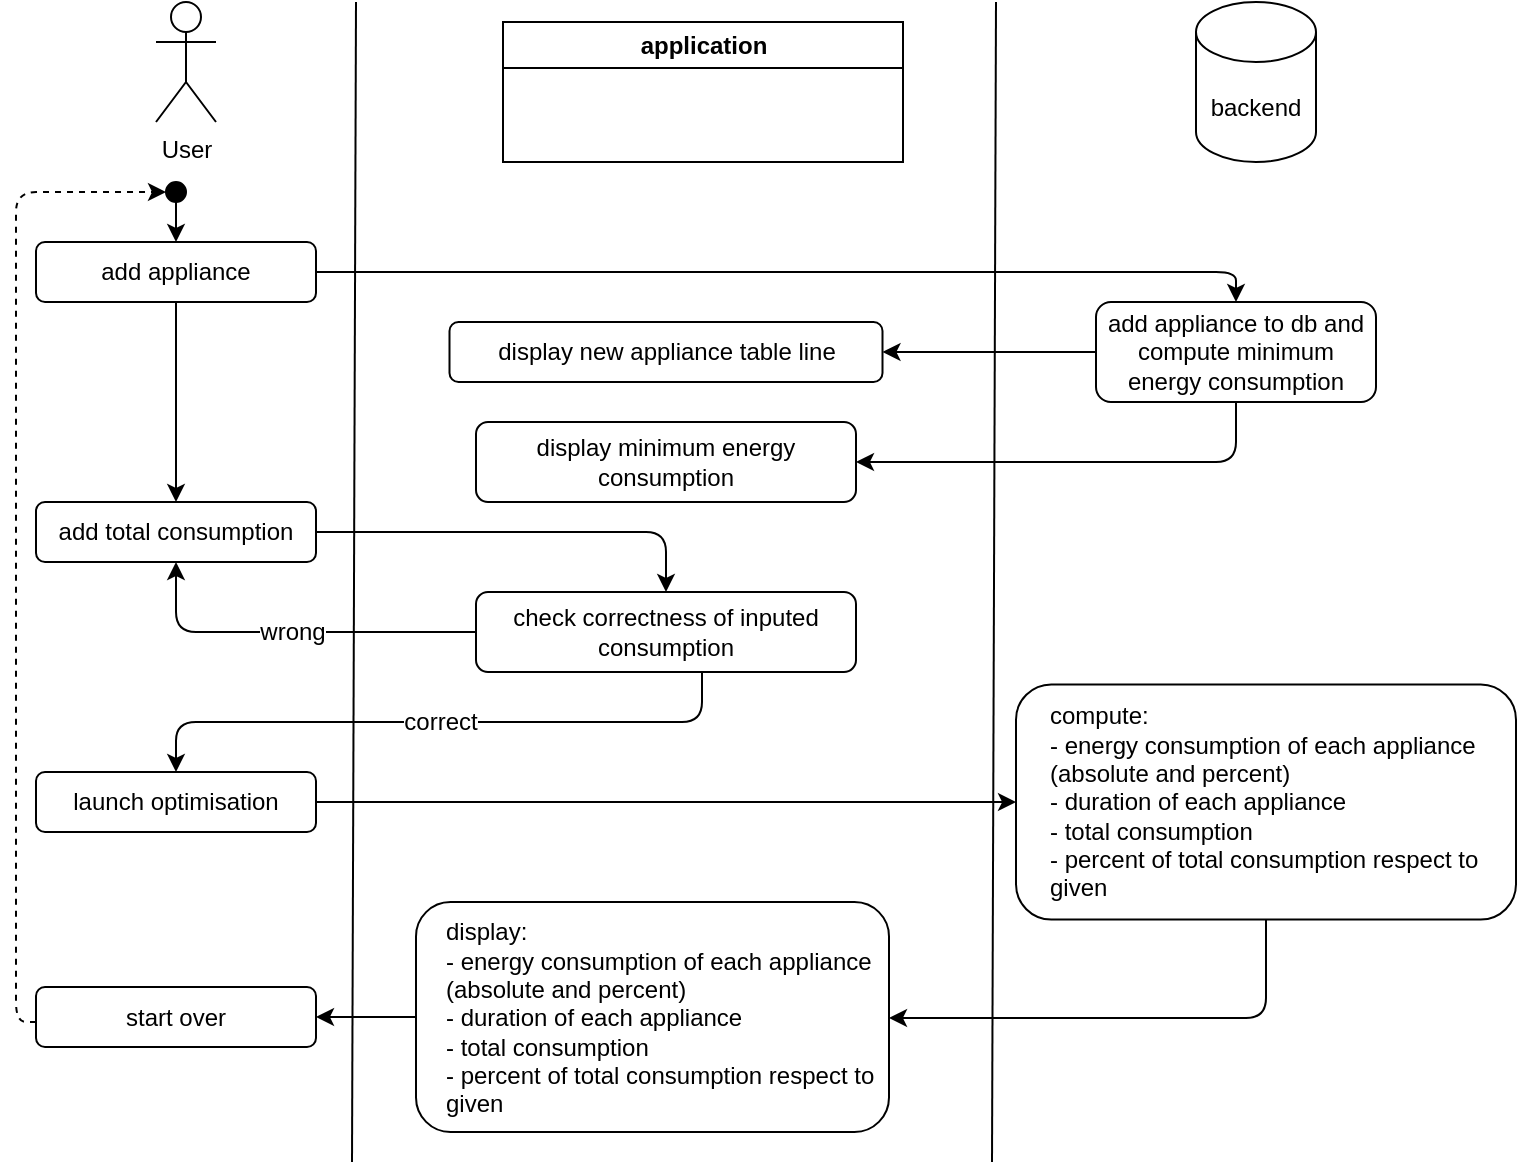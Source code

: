 <mxfile>
    <diagram id="nFoeMVPGPOFVknPzlDux" name="usecases">
        <mxGraphModel dx="879" dy="699" grid="1" gridSize="10" guides="1" tooltips="1" connect="1" arrows="1" fold="1" page="1" pageScale="1" pageWidth="827" pageHeight="1169" math="0" shadow="0">
            <root>
                <mxCell id="0"/>
                <mxCell id="1" parent="0"/>
                <mxCell id="l-QIw_7SRMzw5yrItMDG-1" value="User" style="shape=umlActor;html=1;verticalLabelPosition=bottom;verticalAlign=top;align=center;" parent="1" vertex="1">
                    <mxGeometry x="140" y="40" width="30" height="60" as="geometry"/>
                </mxCell>
                <mxCell id="l-QIw_7SRMzw5yrItMDG-5" value="backend" style="shape=cylinder3;whiteSpace=wrap;html=1;boundedLbl=1;backgroundOutline=1;size=15;" parent="1" vertex="1">
                    <mxGeometry x="660" y="40" width="60" height="80" as="geometry"/>
                </mxCell>
                <mxCell id="l-QIw_7SRMzw5yrItMDG-9" value="application" style="swimlane;whiteSpace=wrap;html=1;" parent="1" vertex="1">
                    <mxGeometry x="313.5" y="50" width="200" height="70" as="geometry"/>
                </mxCell>
                <mxCell id="l-QIw_7SRMzw5yrItMDG-10" value="" style="endArrow=none;html=1;" parent="1" edge="1">
                    <mxGeometry width="50" height="50" relative="1" as="geometry">
                        <mxPoint x="238" y="620" as="sourcePoint"/>
                        <mxPoint x="240" y="40" as="targetPoint"/>
                    </mxGeometry>
                </mxCell>
                <mxCell id="l-QIw_7SRMzw5yrItMDG-11" value="" style="endArrow=none;html=1;" parent="1" edge="1">
                    <mxGeometry width="50" height="50" relative="1" as="geometry">
                        <mxPoint x="558" y="620" as="sourcePoint"/>
                        <mxPoint x="560" y="40" as="targetPoint"/>
                    </mxGeometry>
                </mxCell>
                <mxCell id="l-QIw_7SRMzw5yrItMDG-14" style="edgeStyle=orthogonalEdgeStyle;html=1;" parent="1" source="l-QIw_7SRMzw5yrItMDG-12" target="l-QIw_7SRMzw5yrItMDG-13" edge="1">
                    <mxGeometry relative="1" as="geometry"/>
                </mxCell>
                <mxCell id="l-QIw_7SRMzw5yrItMDG-12" value="" style="ellipse;whiteSpace=wrap;html=1;aspect=fixed;gradientColor=none;fillColor=#000000;" parent="1" vertex="1">
                    <mxGeometry x="145" y="130" width="10" height="10" as="geometry"/>
                </mxCell>
                <mxCell id="l-QIw_7SRMzw5yrItMDG-16" style="edgeStyle=orthogonalEdgeStyle;html=1;fontFamily=Helvetica;fontSize=12;fontColor=default;" parent="1" source="l-QIw_7SRMzw5yrItMDG-13" target="l-QIw_7SRMzw5yrItMDG-35" edge="1">
                    <mxGeometry relative="1" as="geometry">
                        <Array as="points">
                            <mxPoint x="680" y="175"/>
                        </Array>
                    </mxGeometry>
                </mxCell>
                <mxCell id="l-QIw_7SRMzw5yrItMDG-13" value="add appliance" style="rounded=1;whiteSpace=wrap;html=1;" parent="1" vertex="1">
                    <mxGeometry x="80" y="160" width="140" height="30" as="geometry"/>
                </mxCell>
                <mxCell id="l-QIw_7SRMzw5yrItMDG-15" value="display new appliance table line" style="rounded=1;whiteSpace=wrap;html=1;" parent="1" vertex="1">
                    <mxGeometry x="286.75" y="200" width="216.5" height="30" as="geometry"/>
                </mxCell>
                <mxCell id="l-QIw_7SRMzw5yrItMDG-22" style="edgeStyle=orthogonalEdgeStyle;html=1;fontFamily=Helvetica;fontSize=12;fontColor=default;" parent="1" source="l-QIw_7SRMzw5yrItMDG-13" target="l-QIw_7SRMzw5yrItMDG-21" edge="1">
                    <mxGeometry relative="1" as="geometry">
                        <mxPoint x="150" y="250" as="sourcePoint"/>
                    </mxGeometry>
                </mxCell>
                <mxCell id="l-QIw_7SRMzw5yrItMDG-43" style="edgeStyle=orthogonalEdgeStyle;html=1;fontFamily=Helvetica;fontSize=12;fontColor=default;" parent="1" source="l-QIw_7SRMzw5yrItMDG-21" target="l-QIw_7SRMzw5yrItMDG-28" edge="1">
                    <mxGeometry relative="1" as="geometry"/>
                </mxCell>
                <mxCell id="l-QIw_7SRMzw5yrItMDG-21" value="add total consumption" style="rounded=1;whiteSpace=wrap;html=1;" parent="1" vertex="1">
                    <mxGeometry x="80" y="290" width="140" height="30" as="geometry"/>
                </mxCell>
                <mxCell id="l-QIw_7SRMzw5yrItMDG-45" value="wrong" style="edgeStyle=orthogonalEdgeStyle;html=1;fontFamily=Helvetica;fontSize=12;fontColor=default;" parent="1" source="l-QIw_7SRMzw5yrItMDG-28" target="l-QIw_7SRMzw5yrItMDG-21" edge="1">
                    <mxGeometry relative="1" as="geometry"/>
                </mxCell>
                <mxCell id="l-QIw_7SRMzw5yrItMDG-46" value="correct" style="edgeStyle=orthogonalEdgeStyle;html=1;entryX=0.5;entryY=0;entryDx=0;entryDy=0;fontFamily=Helvetica;fontSize=12;fontColor=default;" parent="1" source="l-QIw_7SRMzw5yrItMDG-28" target="l-QIw_7SRMzw5yrItMDG-33" edge="1">
                    <mxGeometry relative="1" as="geometry">
                        <Array as="points">
                            <mxPoint x="413" y="400"/>
                            <mxPoint x="150" y="400"/>
                        </Array>
                    </mxGeometry>
                </mxCell>
                <mxCell id="l-QIw_7SRMzw5yrItMDG-28" value="check correctness of inputed consumption" style="rounded=1;whiteSpace=wrap;html=1;" parent="1" vertex="1">
                    <mxGeometry x="300" y="335" width="190" height="40" as="geometry"/>
                </mxCell>
                <mxCell id="sOy2-K2kpUMpCZnu9SS--1" style="edgeStyle=orthogonalEdgeStyle;html=1;fontFamily=Helvetica;fontSize=12;fontColor=default;" parent="1" source="l-QIw_7SRMzw5yrItMDG-33" target="l-QIw_7SRMzw5yrItMDG-47" edge="1">
                    <mxGeometry relative="1" as="geometry"/>
                </mxCell>
                <mxCell id="l-QIw_7SRMzw5yrItMDG-33" value="launch optimisation" style="rounded=1;whiteSpace=wrap;html=1;" parent="1" vertex="1">
                    <mxGeometry x="80" y="425" width="140" height="30" as="geometry"/>
                </mxCell>
                <mxCell id="l-QIw_7SRMzw5yrItMDG-41" value="" style="edgeStyle=orthogonalEdgeStyle;html=1;fontFamily=Helvetica;fontSize=12;fontColor=default;" parent="1" source="l-QIw_7SRMzw5yrItMDG-35" target="l-QIw_7SRMzw5yrItMDG-38" edge="1">
                    <mxGeometry relative="1" as="geometry">
                        <Array as="points">
                            <mxPoint x="680" y="270"/>
                        </Array>
                    </mxGeometry>
                </mxCell>
                <mxCell id="z4MC6T5BeS4OduJFVOhl-1" style="edgeStyle=orthogonalEdgeStyle;html=1;" edge="1" parent="1" source="l-QIw_7SRMzw5yrItMDG-35" target="l-QIw_7SRMzw5yrItMDG-15">
                    <mxGeometry relative="1" as="geometry">
                        <mxPoint x="460" y="230" as="targetPoint"/>
                    </mxGeometry>
                </mxCell>
                <mxCell id="l-QIw_7SRMzw5yrItMDG-35" value="add appliance to db and compute minimum energy consumption" style="rounded=1;whiteSpace=wrap;html=1;" parent="1" vertex="1">
                    <mxGeometry x="610" y="190" width="140" height="50" as="geometry"/>
                </mxCell>
                <mxCell id="l-QIw_7SRMzw5yrItMDG-38" value="display minimum energy consumption" style="rounded=1;whiteSpace=wrap;html=1;" parent="1" vertex="1">
                    <mxGeometry x="300" y="250" width="190" height="40" as="geometry"/>
                </mxCell>
                <mxCell id="sOy2-K2kpUMpCZnu9SS--3" style="edgeStyle=orthogonalEdgeStyle;html=1;fontFamily=Helvetica;fontSize=12;fontColor=default;" parent="1" source="l-QIw_7SRMzw5yrItMDG-47" target="sOy2-K2kpUMpCZnu9SS--2" edge="1">
                    <mxGeometry relative="1" as="geometry">
                        <Array as="points">
                            <mxPoint x="695" y="548"/>
                        </Array>
                    </mxGeometry>
                </mxCell>
                <mxCell id="l-QIw_7SRMzw5yrItMDG-47" value="compute:&lt;br&gt;- energy consumption of each appliance (absolute and percent)&lt;br&gt;- duration of each appliance&lt;br&gt;- total consumption&lt;br&gt;- percent of total consumption respect to given" style="rounded=1;whiteSpace=wrap;html=1;align=left;spacingLeft=15;" parent="1" vertex="1">
                    <mxGeometry x="570" y="381.25" width="250" height="117.5" as="geometry"/>
                </mxCell>
                <mxCell id="sOy2-K2kpUMpCZnu9SS--15" style="edgeStyle=orthogonalEdgeStyle;html=1;fontFamily=Helvetica;fontSize=12;fontColor=default;" parent="1" source="sOy2-K2kpUMpCZnu9SS--2" target="sOy2-K2kpUMpCZnu9SS--14" edge="1">
                    <mxGeometry relative="1" as="geometry"/>
                </mxCell>
                <mxCell id="sOy2-K2kpUMpCZnu9SS--2" value="display:&lt;br&gt;&lt;span style=&quot;&quot;&gt;- energy consumption of each appliance (absolute and percent)&lt;/span&gt;&lt;br style=&quot;border-color: var(--border-color);&quot;&gt;&lt;span style=&quot;&quot;&gt;- duration of each appliance&lt;/span&gt;&lt;br style=&quot;border-color: var(--border-color);&quot;&gt;&lt;span style=&quot;&quot;&gt;- total consumption&lt;/span&gt;&lt;br style=&quot;border-color: var(--border-color);&quot;&gt;&lt;span style=&quot;&quot;&gt;- percent of total consumption respect to given&lt;/span&gt;" style="rounded=1;whiteSpace=wrap;html=1;align=left;spacingLeft=13;" parent="1" vertex="1">
                    <mxGeometry x="270" y="490" width="236.5" height="115" as="geometry"/>
                </mxCell>
                <mxCell id="sOy2-K2kpUMpCZnu9SS--16" style="edgeStyle=orthogonalEdgeStyle;html=1;entryX=0;entryY=0.5;entryDx=0;entryDy=0;fontFamily=Helvetica;fontSize=12;fontColor=default;dashed=1;" parent="1" source="sOy2-K2kpUMpCZnu9SS--14" target="l-QIw_7SRMzw5yrItMDG-12" edge="1">
                    <mxGeometry relative="1" as="geometry">
                        <Array as="points">
                            <mxPoint x="70" y="550"/>
                            <mxPoint x="70" y="135"/>
                        </Array>
                    </mxGeometry>
                </mxCell>
                <mxCell id="sOy2-K2kpUMpCZnu9SS--14" value="start over" style="rounded=1;whiteSpace=wrap;html=1;" parent="1" vertex="1">
                    <mxGeometry x="80" y="532.5" width="140" height="30" as="geometry"/>
                </mxCell>
            </root>
        </mxGraphModel>
    </diagram>
    <diagram id="e_v3SXYtKj2CirOHnZa4" name="optimisation-pipeline">
        <mxGraphModel dx="943" dy="343" grid="1" gridSize="10" guides="1" tooltips="1" connect="1" arrows="1" fold="1" page="1" pageScale="1" pageWidth="827" pageHeight="1169" math="0" shadow="0">
            <root>
                <mxCell id="0"/>
                <mxCell id="1" parent="0"/>
                <mxCell id="Kp14FcVvHPzd5v6g2pbT-366" value="output data" style="rounded=1;whiteSpace=wrap;html=1;fillColor=#fafafa;align=left;verticalAlign=top;spacingLeft=14;spacingTop=6;arcSize=7;" parent="1" vertex="1">
                    <mxGeometry x="150" y="1460" width="650" height="160" as="geometry"/>
                </mxCell>
                <mxCell id="Kp14FcVvHPzd5v6g2pbT-364" value="entry data" style="rounded=1;whiteSpace=wrap;html=1;fillColor=#fafafa;verticalAlign=top;arcSize=7;" parent="1" vertex="1">
                    <mxGeometry x="610" y="40" width="190" height="80" as="geometry"/>
                </mxCell>
                <mxCell id="Kp14FcVvHPzd5v6g2pbT-363" value="stored data" style="shape=cylinder3;whiteSpace=wrap;html=1;boundedLbl=1;backgroundOutline=1;size=15;fillColor=#fafafa;verticalAlign=top;" parent="1" vertex="1">
                    <mxGeometry x="60" y="40" width="490" height="210" as="geometry"/>
                </mxCell>
                <mxCell id="Kp14FcVvHPzd5v6g2pbT-65" style="edgeStyle=orthogonalEdgeStyle;html=1;" parent="1" source="Kp14FcVvHPzd5v6g2pbT-1" target="Kp14FcVvHPzd5v6g2pbT-64" edge="1">
                    <mxGeometry relative="1" as="geometry"/>
                </mxCell>
                <mxCell id="Kp14FcVvHPzd5v6g2pbT-362" style="edgeStyle=orthogonalEdgeStyle;html=1;entryX=0;entryY=0.5;entryDx=0;entryDy=0;" parent="1" source="Kp14FcVvHPzd5v6g2pbT-1" target="Kp14FcVvHPzd5v6g2pbT-320" edge="1">
                    <mxGeometry relative="1" as="geometry">
                        <Array as="points">
                            <mxPoint x="40" y="160"/>
                            <mxPoint x="40" y="1415"/>
                        </Array>
                    </mxGeometry>
                </mxCell>
                <mxCell id="Kp14FcVvHPzd5v6g2pbT-1" value="appliances" style="shape=table;startSize=20;container=1;collapsible=0;childLayout=tableLayout;fontStyle=1;align=center;fillColor=#d5e8d4;strokeColor=#82b366;" parent="1" vertex="1">
                    <mxGeometry x="80" y="100" width="180" height="120" as="geometry"/>
                </mxCell>
                <mxCell id="Kp14FcVvHPzd5v6g2pbT-2" value="" style="shape=tableRow;horizontal=0;startSize=0;swimlaneHead=0;swimlaneBody=0;top=0;left=0;bottom=0;right=0;collapsible=0;dropTarget=0;fillColor=none;points=[[0,0.5],[1,0.5]];portConstraint=eastwest;" parent="Kp14FcVvHPzd5v6g2pbT-1" vertex="1">
                    <mxGeometry y="20" width="180" height="20" as="geometry"/>
                </mxCell>
                <mxCell id="Kp14FcVvHPzd5v6g2pbT-3" value="id" style="shape=partialRectangle;html=1;whiteSpace=wrap;connectable=0;fillColor=none;top=0;left=0;bottom=0;right=0;overflow=hidden;fontStyle=1" parent="Kp14FcVvHPzd5v6g2pbT-2" vertex="1">
                    <mxGeometry width="60" height="20" as="geometry">
                        <mxRectangle width="60" height="20" as="alternateBounds"/>
                    </mxGeometry>
                </mxCell>
                <mxCell id="Kp14FcVvHPzd5v6g2pbT-4" value="category" style="shape=partialRectangle;html=1;whiteSpace=wrap;connectable=0;fillColor=none;top=0;left=0;bottom=0;right=0;overflow=hidden;fontStyle=1" parent="Kp14FcVvHPzd5v6g2pbT-2" vertex="1">
                    <mxGeometry x="60" width="60" height="20" as="geometry">
                        <mxRectangle width="60" height="20" as="alternateBounds"/>
                    </mxGeometry>
                </mxCell>
                <mxCell id="Kp14FcVvHPzd5v6g2pbT-5" value="power" style="shape=partialRectangle;html=1;whiteSpace=wrap;connectable=0;fillColor=none;top=0;left=0;bottom=0;right=0;overflow=hidden;fontStyle=1" parent="Kp14FcVvHPzd5v6g2pbT-2" vertex="1">
                    <mxGeometry x="120" width="60" height="20" as="geometry">
                        <mxRectangle width="60" height="20" as="alternateBounds"/>
                    </mxGeometry>
                </mxCell>
                <mxCell id="Kp14FcVvHPzd5v6g2pbT-6" value="" style="shape=tableRow;horizontal=0;startSize=0;swimlaneHead=0;swimlaneBody=0;top=0;left=0;bottom=0;right=0;collapsible=0;dropTarget=0;fillColor=none;points=[[0,0.5],[1,0.5]];portConstraint=eastwest;" parent="Kp14FcVvHPzd5v6g2pbT-1" vertex="1">
                    <mxGeometry y="40" width="180" height="20" as="geometry"/>
                </mxCell>
                <mxCell id="Kp14FcVvHPzd5v6g2pbT-7" value="n_1" style="shape=partialRectangle;html=1;whiteSpace=wrap;connectable=0;fillColor=none;top=0;left=0;bottom=0;right=0;overflow=hidden;" parent="Kp14FcVvHPzd5v6g2pbT-6" vertex="1">
                    <mxGeometry width="60" height="20" as="geometry">
                        <mxRectangle width="60" height="20" as="alternateBounds"/>
                    </mxGeometry>
                </mxCell>
                <mxCell id="Kp14FcVvHPzd5v6g2pbT-8" value="c_a" style="shape=partialRectangle;html=1;whiteSpace=wrap;connectable=0;fillColor=none;top=0;left=0;bottom=0;right=0;overflow=hidden;" parent="Kp14FcVvHPzd5v6g2pbT-6" vertex="1">
                    <mxGeometry x="60" width="60" height="20" as="geometry">
                        <mxRectangle width="60" height="20" as="alternateBounds"/>
                    </mxGeometry>
                </mxCell>
                <mxCell id="Kp14FcVvHPzd5v6g2pbT-9" value="p_1" style="shape=partialRectangle;html=1;whiteSpace=wrap;connectable=0;fillColor=none;top=0;left=0;bottom=0;right=0;overflow=hidden;" parent="Kp14FcVvHPzd5v6g2pbT-6" vertex="1">
                    <mxGeometry x="120" width="60" height="20" as="geometry">
                        <mxRectangle width="60" height="20" as="alternateBounds"/>
                    </mxGeometry>
                </mxCell>
                <mxCell id="Kp14FcVvHPzd5v6g2pbT-10" value="" style="shape=tableRow;horizontal=0;startSize=0;swimlaneHead=0;swimlaneBody=0;top=0;left=0;bottom=0;right=0;collapsible=0;dropTarget=0;fillColor=none;points=[[0,0.5],[1,0.5]];portConstraint=eastwest;" parent="Kp14FcVvHPzd5v6g2pbT-1" vertex="1">
                    <mxGeometry y="60" width="180" height="20" as="geometry"/>
                </mxCell>
                <mxCell id="Kp14FcVvHPzd5v6g2pbT-11" value="n_2" style="shape=partialRectangle;html=1;whiteSpace=wrap;connectable=0;fillColor=none;top=0;left=0;bottom=0;right=0;overflow=hidden;" parent="Kp14FcVvHPzd5v6g2pbT-10" vertex="1">
                    <mxGeometry width="60" height="20" as="geometry">
                        <mxRectangle width="60" height="20" as="alternateBounds"/>
                    </mxGeometry>
                </mxCell>
                <mxCell id="Kp14FcVvHPzd5v6g2pbT-12" value="c_a" style="shape=partialRectangle;html=1;whiteSpace=wrap;connectable=0;fillColor=none;top=0;left=0;bottom=0;right=0;overflow=hidden;" parent="Kp14FcVvHPzd5v6g2pbT-10" vertex="1">
                    <mxGeometry x="60" width="60" height="20" as="geometry">
                        <mxRectangle width="60" height="20" as="alternateBounds"/>
                    </mxGeometry>
                </mxCell>
                <mxCell id="Kp14FcVvHPzd5v6g2pbT-13" value="p_2" style="shape=partialRectangle;html=1;whiteSpace=wrap;connectable=0;fillColor=none;top=0;left=0;bottom=0;right=0;overflow=hidden;" parent="Kp14FcVvHPzd5v6g2pbT-10" vertex="1">
                    <mxGeometry x="120" width="60" height="20" as="geometry">
                        <mxRectangle width="60" height="20" as="alternateBounds"/>
                    </mxGeometry>
                </mxCell>
                <mxCell id="Kp14FcVvHPzd5v6g2pbT-14" value="" style="shape=tableRow;horizontal=0;startSize=0;swimlaneHead=0;swimlaneBody=0;top=0;left=0;bottom=0;right=0;collapsible=0;dropTarget=0;fillColor=none;points=[[0,0.5],[1,0.5]];portConstraint=eastwest;" parent="Kp14FcVvHPzd5v6g2pbT-1" vertex="1">
                    <mxGeometry y="80" width="180" height="20" as="geometry"/>
                </mxCell>
                <mxCell id="Kp14FcVvHPzd5v6g2pbT-15" value="n_3" style="shape=partialRectangle;html=1;whiteSpace=wrap;connectable=0;fillColor=none;top=0;left=0;bottom=0;right=0;overflow=hidden;" parent="Kp14FcVvHPzd5v6g2pbT-14" vertex="1">
                    <mxGeometry width="60" height="20" as="geometry">
                        <mxRectangle width="60" height="20" as="alternateBounds"/>
                    </mxGeometry>
                </mxCell>
                <mxCell id="Kp14FcVvHPzd5v6g2pbT-16" value="c_b" style="shape=partialRectangle;html=1;whiteSpace=wrap;connectable=0;fillColor=none;top=0;left=0;bottom=0;right=0;overflow=hidden;" parent="Kp14FcVvHPzd5v6g2pbT-14" vertex="1">
                    <mxGeometry x="60" width="60" height="20" as="geometry">
                        <mxRectangle width="60" height="20" as="alternateBounds"/>
                    </mxGeometry>
                </mxCell>
                <mxCell id="Kp14FcVvHPzd5v6g2pbT-17" value="p_3" style="shape=partialRectangle;html=1;whiteSpace=wrap;connectable=0;fillColor=none;top=0;left=0;bottom=0;right=0;overflow=hidden;" parent="Kp14FcVvHPzd5v6g2pbT-14" vertex="1">
                    <mxGeometry x="120" width="60" height="20" as="geometry">
                        <mxRectangle width="60" height="20" as="alternateBounds"/>
                    </mxGeometry>
                </mxCell>
                <mxCell id="Kp14FcVvHPzd5v6g2pbT-18" value="" style="shape=tableRow;horizontal=0;startSize=0;swimlaneHead=0;swimlaneBody=0;top=0;left=0;bottom=0;right=0;collapsible=0;dropTarget=0;fillColor=none;points=[[0,0.5],[1,0.5]];portConstraint=eastwest;" parent="Kp14FcVvHPzd5v6g2pbT-1" vertex="1">
                    <mxGeometry y="100" width="180" height="20" as="geometry"/>
                </mxCell>
                <mxCell id="Kp14FcVvHPzd5v6g2pbT-19" value="n_4" style="shape=partialRectangle;html=1;whiteSpace=wrap;connectable=0;fillColor=none;top=0;left=0;bottom=0;right=0;overflow=hidden;" parent="Kp14FcVvHPzd5v6g2pbT-18" vertex="1">
                    <mxGeometry width="60" height="20" as="geometry">
                        <mxRectangle width="60" height="20" as="alternateBounds"/>
                    </mxGeometry>
                </mxCell>
                <mxCell id="Kp14FcVvHPzd5v6g2pbT-20" value="c_b" style="shape=partialRectangle;html=1;whiteSpace=wrap;connectable=0;fillColor=none;top=0;left=0;bottom=0;right=0;overflow=hidden;" parent="Kp14FcVvHPzd5v6g2pbT-18" vertex="1">
                    <mxGeometry x="60" width="60" height="20" as="geometry">
                        <mxRectangle width="60" height="20" as="alternateBounds"/>
                    </mxGeometry>
                </mxCell>
                <mxCell id="Kp14FcVvHPzd5v6g2pbT-21" value="p_4" style="shape=partialRectangle;html=1;whiteSpace=wrap;connectable=0;fillColor=none;top=0;left=0;bottom=0;right=0;overflow=hidden;" parent="Kp14FcVvHPzd5v6g2pbT-18" vertex="1">
                    <mxGeometry x="120" width="60" height="20" as="geometry">
                        <mxRectangle width="60" height="20" as="alternateBounds"/>
                    </mxGeometry>
                </mxCell>
                <mxCell id="Kp14FcVvHPzd5v6g2pbT-271" style="edgeStyle=orthogonalEdgeStyle;html=1;" parent="1" source="Kp14FcVvHPzd5v6g2pbT-47" target="Kp14FcVvHPzd5v6g2pbT-268" edge="1">
                    <mxGeometry relative="1" as="geometry">
                        <Array as="points">
                            <mxPoint x="170" y="1254"/>
                        </Array>
                    </mxGeometry>
                </mxCell>
                <mxCell id="Kp14FcVvHPzd5v6g2pbT-368" style="edgeStyle=orthogonalEdgeStyle;html=1;entryX=0;entryY=0.5;entryDx=0;entryDy=0;fontFamily=Courier New;" parent="1" source="Kp14FcVvHPzd5v6g2pbT-47" target="Kp14FcVvHPzd5v6g2pbT-163" edge="1">
                    <mxGeometry relative="1" as="geometry">
                        <Array as="points">
                            <mxPoint x="170" y="615"/>
                        </Array>
                    </mxGeometry>
                </mxCell>
                <mxCell id="Kp14FcVvHPzd5v6g2pbT-47" value="" style="shape=table;html=1;whiteSpace=wrap;startSize=0;container=1;collapsible=0;childLayout=tableLayout;" parent="1" vertex="1">
                    <mxGeometry x="70" y="330" width="200" height="60" as="geometry"/>
                </mxCell>
                <mxCell id="Kp14FcVvHPzd5v6g2pbT-48" value="" style="shape=tableRow;horizontal=0;startSize=0;swimlaneHead=0;swimlaneBody=0;top=0;left=0;bottom=0;right=0;collapsible=0;dropTarget=0;fillColor=none;points=[[0,0.5],[1,0.5]];portConstraint=eastwest;" parent="Kp14FcVvHPzd5v6g2pbT-47" vertex="1">
                    <mxGeometry width="200" height="20" as="geometry"/>
                </mxCell>
                <mxCell id="Kp14FcVvHPzd5v6g2pbT-49" value="category" style="shape=partialRectangle;html=1;whiteSpace=wrap;connectable=0;fillColor=none;top=0;left=0;bottom=0;right=0;overflow=hidden;fontStyle=1" parent="Kp14FcVvHPzd5v6g2pbT-48" vertex="1">
                    <mxGeometry width="67" height="20" as="geometry">
                        <mxRectangle width="67" height="20" as="alternateBounds"/>
                    </mxGeometry>
                </mxCell>
                <mxCell id="Kp14FcVvHPzd5v6g2pbT-50" value="power" style="shape=partialRectangle;html=1;whiteSpace=wrap;connectable=0;fillColor=none;top=0;left=0;bottom=0;right=0;overflow=hidden;fontStyle=1" parent="Kp14FcVvHPzd5v6g2pbT-48" vertex="1">
                    <mxGeometry x="67" width="66" height="20" as="geometry">
                        <mxRectangle width="66" height="20" as="alternateBounds"/>
                    </mxGeometry>
                </mxCell>
                <mxCell id="Kp14FcVvHPzd5v6g2pbT-51" value="num_app" style="shape=partialRectangle;html=1;whiteSpace=wrap;connectable=0;fillColor=none;top=0;left=0;bottom=0;right=0;overflow=hidden;fontStyle=1" parent="Kp14FcVvHPzd5v6g2pbT-48" vertex="1">
                    <mxGeometry x="133" width="67" height="20" as="geometry">
                        <mxRectangle width="67" height="20" as="alternateBounds"/>
                    </mxGeometry>
                </mxCell>
                <mxCell id="Kp14FcVvHPzd5v6g2pbT-52" value="" style="shape=tableRow;horizontal=0;startSize=0;swimlaneHead=0;swimlaneBody=0;top=0;left=0;bottom=0;right=0;collapsible=0;dropTarget=0;fillColor=none;points=[[0,0.5],[1,0.5]];portConstraint=eastwest;" parent="Kp14FcVvHPzd5v6g2pbT-47" vertex="1">
                    <mxGeometry y="20" width="200" height="20" as="geometry"/>
                </mxCell>
                <mxCell id="Kp14FcVvHPzd5v6g2pbT-53" value="c_a" style="shape=partialRectangle;html=1;whiteSpace=wrap;connectable=0;fillColor=none;top=0;left=0;bottom=0;right=0;overflow=hidden;" parent="Kp14FcVvHPzd5v6g2pbT-52" vertex="1">
                    <mxGeometry width="67" height="20" as="geometry">
                        <mxRectangle width="67" height="20" as="alternateBounds"/>
                    </mxGeometry>
                </mxCell>
                <mxCell id="Kp14FcVvHPzd5v6g2pbT-54" value="p_a" style="shape=partialRectangle;html=1;whiteSpace=wrap;connectable=0;fillColor=none;top=0;left=0;bottom=0;right=0;overflow=hidden;" parent="Kp14FcVvHPzd5v6g2pbT-52" vertex="1">
                    <mxGeometry x="67" width="66" height="20" as="geometry">
                        <mxRectangle width="66" height="20" as="alternateBounds"/>
                    </mxGeometry>
                </mxCell>
                <mxCell id="Kp14FcVvHPzd5v6g2pbT-55" value="2" style="shape=partialRectangle;html=1;whiteSpace=wrap;connectable=0;fillColor=none;top=0;left=0;bottom=0;right=0;overflow=hidden;" parent="Kp14FcVvHPzd5v6g2pbT-52" vertex="1">
                    <mxGeometry x="133" width="67" height="20" as="geometry">
                        <mxRectangle width="67" height="20" as="alternateBounds"/>
                    </mxGeometry>
                </mxCell>
                <mxCell id="Kp14FcVvHPzd5v6g2pbT-56" value="" style="shape=tableRow;horizontal=0;startSize=0;swimlaneHead=0;swimlaneBody=0;top=0;left=0;bottom=0;right=0;collapsible=0;dropTarget=0;fillColor=none;points=[[0,0.5],[1,0.5]];portConstraint=eastwest;" parent="Kp14FcVvHPzd5v6g2pbT-47" vertex="1">
                    <mxGeometry y="40" width="200" height="20" as="geometry"/>
                </mxCell>
                <mxCell id="Kp14FcVvHPzd5v6g2pbT-57" value="c_b" style="shape=partialRectangle;html=1;whiteSpace=wrap;connectable=0;fillColor=none;top=0;left=0;bottom=0;right=0;overflow=hidden;" parent="Kp14FcVvHPzd5v6g2pbT-56" vertex="1">
                    <mxGeometry width="67" height="20" as="geometry">
                        <mxRectangle width="67" height="20" as="alternateBounds"/>
                    </mxGeometry>
                </mxCell>
                <mxCell id="Kp14FcVvHPzd5v6g2pbT-58" value="p_b" style="shape=partialRectangle;html=1;whiteSpace=wrap;connectable=0;fillColor=none;top=0;left=0;bottom=0;right=0;overflow=hidden;" parent="Kp14FcVvHPzd5v6g2pbT-56" vertex="1">
                    <mxGeometry x="67" width="66" height="20" as="geometry">
                        <mxRectangle width="66" height="20" as="alternateBounds"/>
                    </mxGeometry>
                </mxCell>
                <mxCell id="Kp14FcVvHPzd5v6g2pbT-59" value="2" style="shape=partialRectangle;html=1;whiteSpace=wrap;connectable=0;fillColor=none;top=0;left=0;bottom=0;right=0;overflow=hidden;pointerEvents=1;" parent="Kp14FcVvHPzd5v6g2pbT-56" vertex="1">
                    <mxGeometry x="133" width="67" height="20" as="geometry">
                        <mxRectangle width="67" height="20" as="alternateBounds"/>
                    </mxGeometry>
                </mxCell>
                <mxCell id="Kp14FcVvHPzd5v6g2pbT-98" style="edgeStyle=orthogonalEdgeStyle;html=1;entryX=0.506;entryY=0.05;entryDx=0;entryDy=0;entryPerimeter=0;" parent="1" source="Kp14FcVvHPzd5v6g2pbT-64" target="Kp14FcVvHPzd5v6g2pbT-48" edge="1">
                    <mxGeometry relative="1" as="geometry"/>
                </mxCell>
                <mxCell id="Kp14FcVvHPzd5v6g2pbT-64" value="groupby (sum &amp;amp; count)" style="rounded=1;whiteSpace=wrap;html=1;fillColor=#f5f5f5;fontColor=#333333;strokeColor=#666666;" parent="1" vertex="1">
                    <mxGeometry x="100" y="260" width="140" height="30" as="geometry"/>
                </mxCell>
                <mxCell id="Kp14FcVvHPzd5v6g2pbT-81" style="edgeStyle=orthogonalEdgeStyle;html=1;" parent="1" source="Kp14FcVvHPzd5v6g2pbT-67" target="Kp14FcVvHPzd5v6g2pbT-80" edge="1">
                    <mxGeometry relative="1" as="geometry"/>
                </mxCell>
                <mxCell id="Kp14FcVvHPzd5v6g2pbT-67" value="Table" style="shape=table;startSize=20;container=1;collapsible=0;childLayout=tableLayout;fontStyle=1;align=center;fillColor=#d5e8d4;strokeColor=#82b366;" parent="1" vertex="1">
                    <mxGeometry x="299" y="100" width="230" height="80" as="geometry"/>
                </mxCell>
                <mxCell id="Kp14FcVvHPzd5v6g2pbT-68" value="" style="shape=tableRow;horizontal=0;startSize=0;swimlaneHead=0;swimlaneBody=0;top=0;left=0;bottom=0;right=0;collapsible=0;dropTarget=0;fillColor=none;points=[[0,0.5],[1,0.5]];portConstraint=eastwest;" parent="Kp14FcVvHPzd5v6g2pbT-67" vertex="1">
                    <mxGeometry y="20" width="230" height="20" as="geometry"/>
                </mxCell>
                <mxCell id="Kp14FcVvHPzd5v6g2pbT-69" value="id" style="shape=partialRectangle;html=1;whiteSpace=wrap;connectable=0;fillColor=none;top=0;left=0;bottom=0;right=0;overflow=hidden;fontStyle=1" parent="Kp14FcVvHPzd5v6g2pbT-68" vertex="1">
                    <mxGeometry width="39" height="20" as="geometry">
                        <mxRectangle width="39" height="20" as="alternateBounds"/>
                    </mxGeometry>
                </mxCell>
                <mxCell id="Kp14FcVvHPzd5v6g2pbT-70" value="available_duration" style="shape=partialRectangle;html=1;whiteSpace=wrap;connectable=0;fillColor=none;top=0;left=0;bottom=0;right=0;overflow=hidden;fontStyle=1" parent="Kp14FcVvHPzd5v6g2pbT-68" vertex="1">
                    <mxGeometry x="39" width="101" height="20" as="geometry">
                        <mxRectangle width="101" height="20" as="alternateBounds"/>
                    </mxGeometry>
                </mxCell>
                <mxCell id="Kp14FcVvHPzd5v6g2pbT-71" value="min_duration" style="shape=partialRectangle;html=1;whiteSpace=wrap;connectable=0;fillColor=none;top=0;left=0;bottom=0;right=0;overflow=hidden;fontStyle=1" parent="Kp14FcVvHPzd5v6g2pbT-68" vertex="1">
                    <mxGeometry x="140" width="90" height="20" as="geometry">
                        <mxRectangle width="90" height="20" as="alternateBounds"/>
                    </mxGeometry>
                </mxCell>
                <mxCell id="Kp14FcVvHPzd5v6g2pbT-72" value="" style="shape=tableRow;horizontal=0;startSize=0;swimlaneHead=0;swimlaneBody=0;top=0;left=0;bottom=0;right=0;collapsible=0;dropTarget=0;fillColor=none;points=[[0,0.5],[1,0.5]];portConstraint=eastwest;" parent="Kp14FcVvHPzd5v6g2pbT-67" vertex="1">
                    <mxGeometry y="40" width="230" height="20" as="geometry"/>
                </mxCell>
                <mxCell id="Kp14FcVvHPzd5v6g2pbT-73" value="c_a" style="shape=partialRectangle;html=1;whiteSpace=wrap;connectable=0;fillColor=none;top=0;left=0;bottom=0;right=0;overflow=hidden;" parent="Kp14FcVvHPzd5v6g2pbT-72" vertex="1">
                    <mxGeometry width="39" height="20" as="geometry">
                        <mxRectangle width="39" height="20" as="alternateBounds"/>
                    </mxGeometry>
                </mxCell>
                <mxCell id="Kp14FcVvHPzd5v6g2pbT-74" value="{t_a1, t_a2}" style="shape=partialRectangle;html=1;whiteSpace=wrap;connectable=0;fillColor=none;top=0;left=0;bottom=0;right=0;overflow=hidden;" parent="Kp14FcVvHPzd5v6g2pbT-72" vertex="1">
                    <mxGeometry x="39" width="101" height="20" as="geometry">
                        <mxRectangle width="101" height="20" as="alternateBounds"/>
                    </mxGeometry>
                </mxCell>
                <mxCell id="Kp14FcVvHPzd5v6g2pbT-75" value="" style="shape=partialRectangle;html=1;whiteSpace=wrap;connectable=0;fillColor=none;top=0;left=0;bottom=0;right=0;overflow=hidden;" parent="Kp14FcVvHPzd5v6g2pbT-72" vertex="1">
                    <mxGeometry x="140" width="90" height="20" as="geometry">
                        <mxRectangle width="90" height="20" as="alternateBounds"/>
                    </mxGeometry>
                </mxCell>
                <mxCell id="Kp14FcVvHPzd5v6g2pbT-76" value="" style="shape=tableRow;horizontal=0;startSize=0;swimlaneHead=0;swimlaneBody=0;top=0;left=0;bottom=0;right=0;collapsible=0;dropTarget=0;fillColor=none;points=[[0,0.5],[1,0.5]];portConstraint=eastwest;" parent="Kp14FcVvHPzd5v6g2pbT-67" vertex="1">
                    <mxGeometry y="60" width="230" height="20" as="geometry"/>
                </mxCell>
                <mxCell id="Kp14FcVvHPzd5v6g2pbT-77" value="c_b" style="shape=partialRectangle;html=1;whiteSpace=wrap;connectable=0;fillColor=none;top=0;left=0;bottom=0;right=0;overflow=hidden;" parent="Kp14FcVvHPzd5v6g2pbT-76" vertex="1">
                    <mxGeometry width="39" height="20" as="geometry">
                        <mxRectangle width="39" height="20" as="alternateBounds"/>
                    </mxGeometry>
                </mxCell>
                <mxCell id="Kp14FcVvHPzd5v6g2pbT-78" value="{t_b1, t_b2}" style="shape=partialRectangle;html=1;whiteSpace=wrap;connectable=0;fillColor=none;top=0;left=0;bottom=0;right=0;overflow=hidden;" parent="Kp14FcVvHPzd5v6g2pbT-76" vertex="1">
                    <mxGeometry x="39" width="101" height="20" as="geometry">
                        <mxRectangle width="101" height="20" as="alternateBounds"/>
                    </mxGeometry>
                </mxCell>
                <mxCell id="Kp14FcVvHPzd5v6g2pbT-79" value="" style="shape=partialRectangle;html=1;whiteSpace=wrap;connectable=0;fillColor=none;top=0;left=0;bottom=0;right=0;overflow=hidden;" parent="Kp14FcVvHPzd5v6g2pbT-76" vertex="1">
                    <mxGeometry x="140" width="90" height="20" as="geometry">
                        <mxRectangle width="90" height="20" as="alternateBounds"/>
                    </mxGeometry>
                </mxCell>
                <mxCell id="Kp14FcVvHPzd5v6g2pbT-95" style="edgeStyle=orthogonalEdgeStyle;html=1;" parent="1" source="Kp14FcVvHPzd5v6g2pbT-80" target="Kp14FcVvHPzd5v6g2pbT-83" edge="1">
                    <mxGeometry relative="1" as="geometry">
                        <Array as="points">
                            <mxPoint x="530" y="320"/>
                            <mxPoint x="530" y="320"/>
                        </Array>
                    </mxGeometry>
                </mxCell>
                <mxCell id="Kp14FcVvHPzd5v6g2pbT-80" value="transpose" style="rounded=1;whiteSpace=wrap;html=1;fillColor=#f5f5f5;fontColor=#333333;strokeColor=#666666;" parent="1" vertex="1">
                    <mxGeometry x="480" y="260" width="90" height="30" as="geometry"/>
                </mxCell>
                <mxCell id="Kp14FcVvHPzd5v6g2pbT-97" style="edgeStyle=orthogonalEdgeStyle;html=1;" parent="1" source="Kp14FcVvHPzd5v6g2pbT-82" target="Kp14FcVvHPzd5v6g2pbT-96" edge="1">
                    <mxGeometry relative="1" as="geometry"/>
                </mxCell>
                <mxCell id="Kp14FcVvHPzd5v6g2pbT-82" value="" style="shape=table;html=1;whiteSpace=wrap;startSize=0;container=1;collapsible=0;childLayout=tableLayout;" parent="1" vertex="1">
                    <mxGeometry x="370" y="330" width="260" height="40" as="geometry"/>
                </mxCell>
                <mxCell id="Kp14FcVvHPzd5v6g2pbT-83" value="" style="shape=tableRow;horizontal=0;startSize=0;swimlaneHead=0;swimlaneBody=0;top=0;left=0;bottom=0;right=0;collapsible=0;dropTarget=0;fillColor=none;points=[[0,0.5],[1,0.5]];portConstraint=eastwest;" parent="Kp14FcVvHPzd5v6g2pbT-82" vertex="1">
                    <mxGeometry width="260" height="20" as="geometry"/>
                </mxCell>
                <mxCell id="Kp14FcVvHPzd5v6g2pbT-84" value="category" style="shape=partialRectangle;html=1;whiteSpace=wrap;connectable=0;fillColor=none;top=0;left=0;bottom=0;right=0;overflow=hidden;fontStyle=1" parent="Kp14FcVvHPzd5v6g2pbT-83" vertex="1">
                    <mxGeometry width="110" height="20" as="geometry">
                        <mxRectangle width="110" height="20" as="alternateBounds"/>
                    </mxGeometry>
                </mxCell>
                <mxCell id="Kp14FcVvHPzd5v6g2pbT-85" value="c_a" style="shape=partialRectangle;html=1;whiteSpace=wrap;connectable=0;fillColor=none;top=0;left=0;bottom=0;right=0;overflow=hidden;fontStyle=1" parent="Kp14FcVvHPzd5v6g2pbT-83" vertex="1">
                    <mxGeometry x="110" width="80" height="20" as="geometry">
                        <mxRectangle width="80" height="20" as="alternateBounds"/>
                    </mxGeometry>
                </mxCell>
                <mxCell id="Kp14FcVvHPzd5v6g2pbT-86" value="c_b" style="shape=partialRectangle;html=1;whiteSpace=wrap;connectable=0;fillColor=none;top=0;left=0;bottom=0;right=0;overflow=hidden;fontStyle=1" parent="Kp14FcVvHPzd5v6g2pbT-83" vertex="1">
                    <mxGeometry x="190" width="70" height="20" as="geometry">
                        <mxRectangle width="70" height="20" as="alternateBounds"/>
                    </mxGeometry>
                </mxCell>
                <mxCell id="Kp14FcVvHPzd5v6g2pbT-87" value="" style="shape=tableRow;horizontal=0;startSize=0;swimlaneHead=0;swimlaneBody=0;top=0;left=0;bottom=0;right=0;collapsible=0;dropTarget=0;fillColor=none;points=[[0,0.5],[1,0.5]];portConstraint=eastwest;" parent="Kp14FcVvHPzd5v6g2pbT-82" vertex="1">
                    <mxGeometry y="20" width="260" height="20" as="geometry"/>
                </mxCell>
                <mxCell id="Kp14FcVvHPzd5v6g2pbT-88" value="available_duration" style="shape=partialRectangle;html=1;whiteSpace=wrap;connectable=0;fillColor=none;top=0;left=0;bottom=0;right=0;overflow=hidden;" parent="Kp14FcVvHPzd5v6g2pbT-87" vertex="1">
                    <mxGeometry width="110" height="20" as="geometry">
                        <mxRectangle width="110" height="20" as="alternateBounds"/>
                    </mxGeometry>
                </mxCell>
                <mxCell id="Kp14FcVvHPzd5v6g2pbT-89" value="{t_a1, t_a2}" style="shape=partialRectangle;html=1;whiteSpace=wrap;connectable=0;fillColor=none;top=0;left=0;bottom=0;right=0;overflow=hidden;" parent="Kp14FcVvHPzd5v6g2pbT-87" vertex="1">
                    <mxGeometry x="110" width="80" height="20" as="geometry">
                        <mxRectangle width="80" height="20" as="alternateBounds"/>
                    </mxGeometry>
                </mxCell>
                <mxCell id="Kp14FcVvHPzd5v6g2pbT-90" value="{t_b1, t_b2}" style="shape=partialRectangle;html=1;whiteSpace=wrap;connectable=0;fillColor=none;top=0;left=0;bottom=0;right=0;overflow=hidden;" parent="Kp14FcVvHPzd5v6g2pbT-87" vertex="1">
                    <mxGeometry x="190" width="70" height="20" as="geometry">
                        <mxRectangle width="70" height="20" as="alternateBounds"/>
                    </mxGeometry>
                </mxCell>
                <mxCell id="Kp14FcVvHPzd5v6g2pbT-140" style="edgeStyle=orthogonalEdgeStyle;html=1;entryX=0.511;entryY=-0.037;entryDx=0;entryDy=0;entryPerimeter=0;" parent="1" source="Kp14FcVvHPzd5v6g2pbT-96" target="Kp14FcVvHPzd5v6g2pbT-100" edge="1">
                    <mxGeometry relative="1" as="geometry"/>
                </mxCell>
                <mxCell id="Kp14FcVvHPzd5v6g2pbT-96" value="cartesian explosion&amp;nbsp;" style="rounded=1;whiteSpace=wrap;html=1;fillColor=#f5f5f5;fontColor=#333333;strokeColor=#666666;" parent="1" vertex="1">
                    <mxGeometry x="430" y="410" width="140" height="30" as="geometry"/>
                </mxCell>
                <mxCell id="Kp14FcVvHPzd5v6g2pbT-164" style="edgeStyle=orthogonalEdgeStyle;html=1;" parent="1" source="Kp14FcVvHPzd5v6g2pbT-99" target="Kp14FcVvHPzd5v6g2pbT-163" edge="1">
                    <mxGeometry relative="1" as="geometry"/>
                </mxCell>
                <mxCell id="Kp14FcVvHPzd5v6g2pbT-99" value="" style="shape=table;html=1;whiteSpace=wrap;startSize=0;container=1;collapsible=0;childLayout=tableLayout;" parent="1" vertex="1">
                    <mxGeometry x="460" y="470" width="80" height="100" as="geometry"/>
                </mxCell>
                <mxCell id="Kp14FcVvHPzd5v6g2pbT-100" value="" style="shape=tableRow;horizontal=0;startSize=0;swimlaneHead=0;swimlaneBody=0;top=0;left=0;bottom=0;right=0;collapsible=0;dropTarget=0;fillColor=none;points=[[0,0.5],[1,0.5]];portConstraint=eastwest;" parent="Kp14FcVvHPzd5v6g2pbT-99" vertex="1">
                    <mxGeometry width="80" height="20" as="geometry"/>
                </mxCell>
                <mxCell id="Kp14FcVvHPzd5v6g2pbT-101" value="" style="shape=partialRectangle;html=1;whiteSpace=wrap;connectable=0;fillColor=none;top=0;left=0;bottom=0;right=0;overflow=hidden;" parent="Kp14FcVvHPzd5v6g2pbT-100" vertex="1">
                    <mxGeometry width="6" height="20" as="geometry">
                        <mxRectangle width="6" height="20" as="alternateBounds"/>
                    </mxGeometry>
                </mxCell>
                <mxCell id="Kp14FcVvHPzd5v6g2pbT-102" value="c_a" style="shape=partialRectangle;html=1;whiteSpace=wrap;connectable=0;fillColor=none;top=0;left=0;bottom=0;right=0;overflow=hidden;fontStyle=1" parent="Kp14FcVvHPzd5v6g2pbT-100" vertex="1">
                    <mxGeometry x="6" width="34" height="20" as="geometry">
                        <mxRectangle width="34" height="20" as="alternateBounds"/>
                    </mxGeometry>
                </mxCell>
                <mxCell id="Kp14FcVvHPzd5v6g2pbT-103" value="c_b" style="shape=partialRectangle;html=1;whiteSpace=wrap;connectable=0;fillColor=none;top=0;left=0;bottom=0;right=0;overflow=hidden;fontStyle=1" parent="Kp14FcVvHPzd5v6g2pbT-100" vertex="1">
                    <mxGeometry x="40" width="40" height="20" as="geometry">
                        <mxRectangle width="40" height="20" as="alternateBounds"/>
                    </mxGeometry>
                </mxCell>
                <mxCell id="Kp14FcVvHPzd5v6g2pbT-104" value="" style="shape=tableRow;horizontal=0;startSize=0;swimlaneHead=0;swimlaneBody=0;top=0;left=0;bottom=0;right=0;collapsible=0;dropTarget=0;fillColor=none;points=[[0,0.5],[1,0.5]];portConstraint=eastwest;" parent="Kp14FcVvHPzd5v6g2pbT-99" vertex="1">
                    <mxGeometry y="20" width="80" height="20" as="geometry"/>
                </mxCell>
                <mxCell id="Kp14FcVvHPzd5v6g2pbT-105" value="" style="shape=partialRectangle;html=1;whiteSpace=wrap;connectable=0;fillColor=none;top=0;left=0;bottom=0;right=0;overflow=hidden;" parent="Kp14FcVvHPzd5v6g2pbT-104" vertex="1">
                    <mxGeometry width="6" height="20" as="geometry">
                        <mxRectangle width="6" height="20" as="alternateBounds"/>
                    </mxGeometry>
                </mxCell>
                <mxCell id="Kp14FcVvHPzd5v6g2pbT-106" value="t_a1" style="shape=partialRectangle;html=1;whiteSpace=wrap;connectable=0;fillColor=none;top=0;left=0;bottom=0;right=0;overflow=hidden;" parent="Kp14FcVvHPzd5v6g2pbT-104" vertex="1">
                    <mxGeometry x="6" width="34" height="20" as="geometry">
                        <mxRectangle width="34" height="20" as="alternateBounds"/>
                    </mxGeometry>
                </mxCell>
                <mxCell id="Kp14FcVvHPzd5v6g2pbT-107" value="t_b1" style="shape=partialRectangle;html=1;whiteSpace=wrap;connectable=0;fillColor=none;top=0;left=0;bottom=0;right=0;overflow=hidden;" parent="Kp14FcVvHPzd5v6g2pbT-104" vertex="1">
                    <mxGeometry x="40" width="40" height="20" as="geometry">
                        <mxRectangle width="40" height="20" as="alternateBounds"/>
                    </mxGeometry>
                </mxCell>
                <mxCell id="Kp14FcVvHPzd5v6g2pbT-117" value="" style="shape=tableRow;horizontal=0;startSize=0;swimlaneHead=0;swimlaneBody=0;top=0;left=0;bottom=0;right=0;collapsible=0;dropTarget=0;fillColor=none;points=[[0,0.5],[1,0.5]];portConstraint=eastwest;" parent="Kp14FcVvHPzd5v6g2pbT-99" vertex="1">
                    <mxGeometry y="40" width="80" height="20" as="geometry"/>
                </mxCell>
                <mxCell id="Kp14FcVvHPzd5v6g2pbT-118" value="" style="shape=partialRectangle;html=1;whiteSpace=wrap;connectable=0;fillColor=none;top=0;left=0;bottom=0;right=0;overflow=hidden;" parent="Kp14FcVvHPzd5v6g2pbT-117" vertex="1">
                    <mxGeometry width="6" height="20" as="geometry">
                        <mxRectangle width="6" height="20" as="alternateBounds"/>
                    </mxGeometry>
                </mxCell>
                <mxCell id="Kp14FcVvHPzd5v6g2pbT-119" value="t_a1" style="shape=partialRectangle;html=1;whiteSpace=wrap;connectable=0;fillColor=none;top=0;left=0;bottom=0;right=0;overflow=hidden;" parent="Kp14FcVvHPzd5v6g2pbT-117" vertex="1">
                    <mxGeometry x="6" width="34" height="20" as="geometry">
                        <mxRectangle width="34" height="20" as="alternateBounds"/>
                    </mxGeometry>
                </mxCell>
                <mxCell id="Kp14FcVvHPzd5v6g2pbT-120" value="t_b2" style="shape=partialRectangle;html=1;whiteSpace=wrap;connectable=0;fillColor=none;top=0;left=0;bottom=0;right=0;overflow=hidden;" parent="Kp14FcVvHPzd5v6g2pbT-117" vertex="1">
                    <mxGeometry x="40" width="40" height="20" as="geometry">
                        <mxRectangle width="40" height="20" as="alternateBounds"/>
                    </mxGeometry>
                </mxCell>
                <mxCell id="Kp14FcVvHPzd5v6g2pbT-121" value="" style="shape=tableRow;horizontal=0;startSize=0;swimlaneHead=0;swimlaneBody=0;top=0;left=0;bottom=0;right=0;collapsible=0;dropTarget=0;fillColor=none;points=[[0,0.5],[1,0.5]];portConstraint=eastwest;" parent="Kp14FcVvHPzd5v6g2pbT-99" vertex="1">
                    <mxGeometry y="60" width="80" height="20" as="geometry"/>
                </mxCell>
                <mxCell id="Kp14FcVvHPzd5v6g2pbT-122" value="" style="shape=partialRectangle;html=1;whiteSpace=wrap;connectable=0;fillColor=none;top=0;left=0;bottom=0;right=0;overflow=hidden;" parent="Kp14FcVvHPzd5v6g2pbT-121" vertex="1">
                    <mxGeometry width="6" height="20" as="geometry">
                        <mxRectangle width="6" height="20" as="alternateBounds"/>
                    </mxGeometry>
                </mxCell>
                <mxCell id="Kp14FcVvHPzd5v6g2pbT-123" value="t_a2" style="shape=partialRectangle;html=1;whiteSpace=wrap;connectable=0;fillColor=none;top=0;left=0;bottom=0;right=0;overflow=hidden;" parent="Kp14FcVvHPzd5v6g2pbT-121" vertex="1">
                    <mxGeometry x="6" width="34" height="20" as="geometry">
                        <mxRectangle width="34" height="20" as="alternateBounds"/>
                    </mxGeometry>
                </mxCell>
                <mxCell id="Kp14FcVvHPzd5v6g2pbT-124" value="t_b1" style="shape=partialRectangle;html=1;whiteSpace=wrap;connectable=0;fillColor=none;top=0;left=0;bottom=0;right=0;overflow=hidden;" parent="Kp14FcVvHPzd5v6g2pbT-121" vertex="1">
                    <mxGeometry x="40" width="40" height="20" as="geometry">
                        <mxRectangle width="40" height="20" as="alternateBounds"/>
                    </mxGeometry>
                </mxCell>
                <mxCell id="Kp14FcVvHPzd5v6g2pbT-125" value="" style="shape=tableRow;horizontal=0;startSize=0;swimlaneHead=0;swimlaneBody=0;top=0;left=0;bottom=0;right=0;collapsible=0;dropTarget=0;fillColor=none;points=[[0,0.5],[1,0.5]];portConstraint=eastwest;" parent="Kp14FcVvHPzd5v6g2pbT-99" vertex="1">
                    <mxGeometry y="80" width="80" height="20" as="geometry"/>
                </mxCell>
                <mxCell id="Kp14FcVvHPzd5v6g2pbT-126" value="" style="shape=partialRectangle;html=1;whiteSpace=wrap;connectable=0;fillColor=none;top=0;left=0;bottom=0;right=0;overflow=hidden;" parent="Kp14FcVvHPzd5v6g2pbT-125" vertex="1">
                    <mxGeometry width="6" height="20" as="geometry">
                        <mxRectangle width="6" height="20" as="alternateBounds"/>
                    </mxGeometry>
                </mxCell>
                <mxCell id="Kp14FcVvHPzd5v6g2pbT-127" value="t_a2" style="shape=partialRectangle;html=1;whiteSpace=wrap;connectable=0;fillColor=none;top=0;left=0;bottom=0;right=0;overflow=hidden;" parent="Kp14FcVvHPzd5v6g2pbT-125" vertex="1">
                    <mxGeometry x="6" width="34" height="20" as="geometry">
                        <mxRectangle width="34" height="20" as="alternateBounds"/>
                    </mxGeometry>
                </mxCell>
                <mxCell id="Kp14FcVvHPzd5v6g2pbT-128" value="t_b2" style="shape=partialRectangle;html=1;whiteSpace=wrap;connectable=0;fillColor=none;top=0;left=0;bottom=0;right=0;overflow=hidden;" parent="Kp14FcVvHPzd5v6g2pbT-125" vertex="1">
                    <mxGeometry x="40" width="40" height="20" as="geometry">
                        <mxRectangle width="40" height="20" as="alternateBounds"/>
                    </mxGeometry>
                </mxCell>
                <mxCell id="Kp14FcVvHPzd5v6g2pbT-194" style="edgeStyle=orthogonalEdgeStyle;html=1;entryX=0.497;entryY=0.017;entryDx=0;entryDy=0;entryPerimeter=0;" parent="1" source="Kp14FcVvHPzd5v6g2pbT-163" target="Kp14FcVvHPzd5v6g2pbT-166" edge="1">
                    <mxGeometry relative="1" as="geometry"/>
                </mxCell>
                <mxCell id="Kp14FcVvHPzd5v6g2pbT-163" value="sum product on power" style="rounded=1;whiteSpace=wrap;html=1;fillColor=#f5f5f5;fontColor=#333333;strokeColor=#666666;" parent="1" vertex="1">
                    <mxGeometry x="430" y="600" width="140" height="30" as="geometry"/>
                </mxCell>
                <mxCell id="Kp14FcVvHPzd5v6g2pbT-197" style="edgeStyle=orthogonalEdgeStyle;html=1;entryX=0.5;entryY=0;entryDx=0;entryDy=0;" parent="1" source="Kp14FcVvHPzd5v6g2pbT-165" target="Kp14FcVvHPzd5v6g2pbT-196" edge="1">
                    <mxGeometry relative="1" as="geometry"/>
                </mxCell>
                <mxCell id="Kp14FcVvHPzd5v6g2pbT-165" value="" style="shape=table;html=1;whiteSpace=wrap;startSize=0;container=1;collapsible=0;childLayout=tableLayout;" parent="1" vertex="1">
                    <mxGeometry x="440" y="650" width="120" height="100" as="geometry"/>
                </mxCell>
                <mxCell id="Kp14FcVvHPzd5v6g2pbT-166" value="" style="shape=tableRow;horizontal=0;startSize=0;swimlaneHead=0;swimlaneBody=0;top=0;left=0;bottom=0;right=0;collapsible=0;dropTarget=0;fillColor=none;points=[[0,0.5],[1,0.5]];portConstraint=eastwest;" parent="Kp14FcVvHPzd5v6g2pbT-165" vertex="1">
                    <mxGeometry width="120" height="20" as="geometry"/>
                </mxCell>
                <mxCell id="Kp14FcVvHPzd5v6g2pbT-167" value="&lt;span style=&quot;font-weight: 700;&quot;&gt;c_a&lt;/span&gt;" style="shape=partialRectangle;html=1;whiteSpace=wrap;connectable=0;fillColor=none;top=0;left=0;bottom=0;right=0;overflow=hidden;" parent="Kp14FcVvHPzd5v6g2pbT-166" vertex="1">
                    <mxGeometry width="40" height="20" as="geometry">
                        <mxRectangle width="40" height="20" as="alternateBounds"/>
                    </mxGeometry>
                </mxCell>
                <mxCell id="Kp14FcVvHPzd5v6g2pbT-168" value="c_b" style="shape=partialRectangle;html=1;whiteSpace=wrap;connectable=0;fillColor=none;top=0;left=0;bottom=0;right=0;overflow=hidden;fontStyle=1" parent="Kp14FcVvHPzd5v6g2pbT-166" vertex="1">
                    <mxGeometry x="40" width="40" height="20" as="geometry">
                        <mxRectangle width="40" height="20" as="alternateBounds"/>
                    </mxGeometry>
                </mxCell>
                <mxCell id="Kp14FcVvHPzd5v6g2pbT-169" value="e" style="shape=partialRectangle;html=1;whiteSpace=wrap;connectable=0;fillColor=none;top=0;left=0;bottom=0;right=0;overflow=hidden;fontStyle=1" parent="Kp14FcVvHPzd5v6g2pbT-166" vertex="1">
                    <mxGeometry x="80" width="40" height="20" as="geometry">
                        <mxRectangle width="40" height="20" as="alternateBounds"/>
                    </mxGeometry>
                </mxCell>
                <mxCell id="Kp14FcVvHPzd5v6g2pbT-170" value="" style="shape=tableRow;horizontal=0;startSize=0;swimlaneHead=0;swimlaneBody=0;top=0;left=0;bottom=0;right=0;collapsible=0;dropTarget=0;fillColor=none;points=[[0,0.5],[1,0.5]];portConstraint=eastwest;" parent="Kp14FcVvHPzd5v6g2pbT-165" vertex="1">
                    <mxGeometry y="20" width="120" height="20" as="geometry"/>
                </mxCell>
                <mxCell id="Kp14FcVvHPzd5v6g2pbT-171" value="t_a1" style="shape=partialRectangle;html=1;whiteSpace=wrap;connectable=0;fillColor=none;top=0;left=0;bottom=0;right=0;overflow=hidden;" parent="Kp14FcVvHPzd5v6g2pbT-170" vertex="1">
                    <mxGeometry width="40" height="20" as="geometry">
                        <mxRectangle width="40" height="20" as="alternateBounds"/>
                    </mxGeometry>
                </mxCell>
                <mxCell id="Kp14FcVvHPzd5v6g2pbT-172" value="t_b1" style="shape=partialRectangle;html=1;whiteSpace=wrap;connectable=0;fillColor=none;top=0;left=0;bottom=0;right=0;overflow=hidden;" parent="Kp14FcVvHPzd5v6g2pbT-170" vertex="1">
                    <mxGeometry x="40" width="40" height="20" as="geometry">
                        <mxRectangle width="40" height="20" as="alternateBounds"/>
                    </mxGeometry>
                </mxCell>
                <mxCell id="Kp14FcVvHPzd5v6g2pbT-173" value="e11" style="shape=partialRectangle;html=1;whiteSpace=wrap;connectable=0;fillColor=none;top=0;left=0;bottom=0;right=0;overflow=hidden;" parent="Kp14FcVvHPzd5v6g2pbT-170" vertex="1">
                    <mxGeometry x="80" width="40" height="20" as="geometry">
                        <mxRectangle width="40" height="20" as="alternateBounds"/>
                    </mxGeometry>
                </mxCell>
                <mxCell id="Kp14FcVvHPzd5v6g2pbT-174" value="" style="shape=tableRow;horizontal=0;startSize=0;swimlaneHead=0;swimlaneBody=0;top=0;left=0;bottom=0;right=0;collapsible=0;dropTarget=0;fillColor=none;points=[[0,0.5],[1,0.5]];portConstraint=eastwest;" parent="Kp14FcVvHPzd5v6g2pbT-165" vertex="1">
                    <mxGeometry y="40" width="120" height="20" as="geometry"/>
                </mxCell>
                <mxCell id="Kp14FcVvHPzd5v6g2pbT-175" value="t_a1" style="shape=partialRectangle;html=1;whiteSpace=wrap;connectable=0;fillColor=none;top=0;left=0;bottom=0;right=0;overflow=hidden;" parent="Kp14FcVvHPzd5v6g2pbT-174" vertex="1">
                    <mxGeometry width="40" height="20" as="geometry">
                        <mxRectangle width="40" height="20" as="alternateBounds"/>
                    </mxGeometry>
                </mxCell>
                <mxCell id="Kp14FcVvHPzd5v6g2pbT-176" value="t_b2" style="shape=partialRectangle;html=1;whiteSpace=wrap;connectable=0;fillColor=none;top=0;left=0;bottom=0;right=0;overflow=hidden;" parent="Kp14FcVvHPzd5v6g2pbT-174" vertex="1">
                    <mxGeometry x="40" width="40" height="20" as="geometry">
                        <mxRectangle width="40" height="20" as="alternateBounds"/>
                    </mxGeometry>
                </mxCell>
                <mxCell id="Kp14FcVvHPzd5v6g2pbT-177" value="e12" style="shape=partialRectangle;html=1;whiteSpace=wrap;connectable=0;fillColor=none;top=0;left=0;bottom=0;right=0;overflow=hidden;" parent="Kp14FcVvHPzd5v6g2pbT-174" vertex="1">
                    <mxGeometry x="80" width="40" height="20" as="geometry">
                        <mxRectangle width="40" height="20" as="alternateBounds"/>
                    </mxGeometry>
                </mxCell>
                <mxCell id="Kp14FcVvHPzd5v6g2pbT-178" value="" style="shape=tableRow;horizontal=0;startSize=0;swimlaneHead=0;swimlaneBody=0;top=0;left=0;bottom=0;right=0;collapsible=0;dropTarget=0;fillColor=none;points=[[0,0.5],[1,0.5]];portConstraint=eastwest;" parent="Kp14FcVvHPzd5v6g2pbT-165" vertex="1">
                    <mxGeometry y="60" width="120" height="20" as="geometry"/>
                </mxCell>
                <mxCell id="Kp14FcVvHPzd5v6g2pbT-179" value="t_a2" style="shape=partialRectangle;html=1;whiteSpace=wrap;connectable=0;fillColor=none;top=0;left=0;bottom=0;right=0;overflow=hidden;" parent="Kp14FcVvHPzd5v6g2pbT-178" vertex="1">
                    <mxGeometry width="40" height="20" as="geometry">
                        <mxRectangle width="40" height="20" as="alternateBounds"/>
                    </mxGeometry>
                </mxCell>
                <mxCell id="Kp14FcVvHPzd5v6g2pbT-180" value="t_b1" style="shape=partialRectangle;html=1;whiteSpace=wrap;connectable=0;fillColor=none;top=0;left=0;bottom=0;right=0;overflow=hidden;" parent="Kp14FcVvHPzd5v6g2pbT-178" vertex="1">
                    <mxGeometry x="40" width="40" height="20" as="geometry">
                        <mxRectangle width="40" height="20" as="alternateBounds"/>
                    </mxGeometry>
                </mxCell>
                <mxCell id="Kp14FcVvHPzd5v6g2pbT-181" value="e21" style="shape=partialRectangle;html=1;whiteSpace=wrap;connectable=0;fillColor=none;top=0;left=0;bottom=0;right=0;overflow=hidden;" parent="Kp14FcVvHPzd5v6g2pbT-178" vertex="1">
                    <mxGeometry x="80" width="40" height="20" as="geometry">
                        <mxRectangle width="40" height="20" as="alternateBounds"/>
                    </mxGeometry>
                </mxCell>
                <mxCell id="Kp14FcVvHPzd5v6g2pbT-182" value="" style="shape=tableRow;horizontal=0;startSize=0;swimlaneHead=0;swimlaneBody=0;top=0;left=0;bottom=0;right=0;collapsible=0;dropTarget=0;fillColor=none;points=[[0,0.5],[1,0.5]];portConstraint=eastwest;" parent="Kp14FcVvHPzd5v6g2pbT-165" vertex="1">
                    <mxGeometry y="80" width="120" height="20" as="geometry"/>
                </mxCell>
                <mxCell id="Kp14FcVvHPzd5v6g2pbT-183" value="t_a2" style="shape=partialRectangle;html=1;whiteSpace=wrap;connectable=0;fillColor=none;top=0;left=0;bottom=0;right=0;overflow=hidden;" parent="Kp14FcVvHPzd5v6g2pbT-182" vertex="1">
                    <mxGeometry width="40" height="20" as="geometry">
                        <mxRectangle width="40" height="20" as="alternateBounds"/>
                    </mxGeometry>
                </mxCell>
                <mxCell id="Kp14FcVvHPzd5v6g2pbT-184" value="t_b2" style="shape=partialRectangle;html=1;whiteSpace=wrap;connectable=0;fillColor=none;top=0;left=0;bottom=0;right=0;overflow=hidden;" parent="Kp14FcVvHPzd5v6g2pbT-182" vertex="1">
                    <mxGeometry x="40" width="40" height="20" as="geometry">
                        <mxRectangle width="40" height="20" as="alternateBounds"/>
                    </mxGeometry>
                </mxCell>
                <mxCell id="Kp14FcVvHPzd5v6g2pbT-185" value="e22" style="shape=partialRectangle;html=1;whiteSpace=wrap;connectable=0;fillColor=none;top=0;left=0;bottom=0;right=0;overflow=hidden;" parent="Kp14FcVvHPzd5v6g2pbT-182" vertex="1">
                    <mxGeometry x="80" width="40" height="20" as="geometry">
                        <mxRectangle width="40" height="20" as="alternateBounds"/>
                    </mxGeometry>
                </mxCell>
                <mxCell id="Kp14FcVvHPzd5v6g2pbT-224" style="edgeStyle=orthogonalEdgeStyle;html=1;entryX=0.5;entryY=0;entryDx=0;entryDy=0;entryPerimeter=0;" parent="1" source="Kp14FcVvHPzd5v6g2pbT-196" target="Kp14FcVvHPzd5v6g2pbT-199" edge="1">
                    <mxGeometry relative="1" as="geometry"/>
                </mxCell>
                <mxCell id="Kp14FcVvHPzd5v6g2pbT-196" value="filter_below total_expected_energy" style="rounded=1;whiteSpace=wrap;html=1;fillColor=#f5f5f5;fontColor=#333333;strokeColor=#666666;" parent="1" vertex="1">
                    <mxGeometry x="400" y="780" width="200" height="30" as="geometry"/>
                </mxCell>
                <mxCell id="Kp14FcVvHPzd5v6g2pbT-226" style="edgeStyle=orthogonalEdgeStyle;html=1;" parent="1" source="Kp14FcVvHPzd5v6g2pbT-198" target="Kp14FcVvHPzd5v6g2pbT-225" edge="1">
                    <mxGeometry relative="1" as="geometry"/>
                </mxCell>
                <mxCell id="Kp14FcVvHPzd5v6g2pbT-198" value="" style="shape=table;html=1;whiteSpace=wrap;startSize=0;container=1;collapsible=0;childLayout=tableLayout;" parent="1" vertex="1">
                    <mxGeometry x="440" y="850" width="120" height="60" as="geometry"/>
                </mxCell>
                <mxCell id="Kp14FcVvHPzd5v6g2pbT-199" value="" style="shape=tableRow;horizontal=0;startSize=0;swimlaneHead=0;swimlaneBody=0;top=0;left=0;bottom=0;right=0;collapsible=0;dropTarget=0;fillColor=none;points=[[0,0.5],[1,0.5]];portConstraint=eastwest;" parent="Kp14FcVvHPzd5v6g2pbT-198" vertex="1">
                    <mxGeometry width="120" height="20" as="geometry"/>
                </mxCell>
                <mxCell id="Kp14FcVvHPzd5v6g2pbT-200" value="&lt;span style=&quot;font-weight: 700;&quot;&gt;c_a&lt;/span&gt;" style="shape=partialRectangle;html=1;whiteSpace=wrap;connectable=0;fillColor=none;top=0;left=0;bottom=0;right=0;overflow=hidden;" parent="Kp14FcVvHPzd5v6g2pbT-199" vertex="1">
                    <mxGeometry width="40" height="20" as="geometry">
                        <mxRectangle width="40" height="20" as="alternateBounds"/>
                    </mxGeometry>
                </mxCell>
                <mxCell id="Kp14FcVvHPzd5v6g2pbT-201" value="c_b" style="shape=partialRectangle;html=1;whiteSpace=wrap;connectable=0;fillColor=none;top=0;left=0;bottom=0;right=0;overflow=hidden;fontStyle=1" parent="Kp14FcVvHPzd5v6g2pbT-199" vertex="1">
                    <mxGeometry x="40" width="40" height="20" as="geometry">
                        <mxRectangle width="40" height="20" as="alternateBounds"/>
                    </mxGeometry>
                </mxCell>
                <mxCell id="Kp14FcVvHPzd5v6g2pbT-202" value="e" style="shape=partialRectangle;html=1;whiteSpace=wrap;connectable=0;fillColor=none;top=0;left=0;bottom=0;right=0;overflow=hidden;fontStyle=1" parent="Kp14FcVvHPzd5v6g2pbT-199" vertex="1">
                    <mxGeometry x="80" width="40" height="20" as="geometry">
                        <mxRectangle width="40" height="20" as="alternateBounds"/>
                    </mxGeometry>
                </mxCell>
                <mxCell id="Kp14FcVvHPzd5v6g2pbT-203" value="" style="shape=tableRow;horizontal=0;startSize=0;swimlaneHead=0;swimlaneBody=0;top=0;left=0;bottom=0;right=0;collapsible=0;dropTarget=0;fillColor=none;points=[[0,0.5],[1,0.5]];portConstraint=eastwest;" parent="Kp14FcVvHPzd5v6g2pbT-198" vertex="1">
                    <mxGeometry y="20" width="120" height="20" as="geometry"/>
                </mxCell>
                <mxCell id="Kp14FcVvHPzd5v6g2pbT-204" value="t_a1" style="shape=partialRectangle;html=1;whiteSpace=wrap;connectable=0;fillColor=none;top=0;left=0;bottom=0;right=0;overflow=hidden;" parent="Kp14FcVvHPzd5v6g2pbT-203" vertex="1">
                    <mxGeometry width="40" height="20" as="geometry">
                        <mxRectangle width="40" height="20" as="alternateBounds"/>
                    </mxGeometry>
                </mxCell>
                <mxCell id="Kp14FcVvHPzd5v6g2pbT-205" value="t_b1" style="shape=partialRectangle;html=1;whiteSpace=wrap;connectable=0;fillColor=none;top=0;left=0;bottom=0;right=0;overflow=hidden;" parent="Kp14FcVvHPzd5v6g2pbT-203" vertex="1">
                    <mxGeometry x="40" width="40" height="20" as="geometry">
                        <mxRectangle width="40" height="20" as="alternateBounds"/>
                    </mxGeometry>
                </mxCell>
                <mxCell id="Kp14FcVvHPzd5v6g2pbT-206" value="e11" style="shape=partialRectangle;html=1;whiteSpace=wrap;connectable=0;fillColor=none;top=0;left=0;bottom=0;right=0;overflow=hidden;" parent="Kp14FcVvHPzd5v6g2pbT-203" vertex="1">
                    <mxGeometry x="80" width="40" height="20" as="geometry">
                        <mxRectangle width="40" height="20" as="alternateBounds"/>
                    </mxGeometry>
                </mxCell>
                <mxCell id="Kp14FcVvHPzd5v6g2pbT-207" value="" style="shape=tableRow;horizontal=0;startSize=0;swimlaneHead=0;swimlaneBody=0;top=0;left=0;bottom=0;right=0;collapsible=0;dropTarget=0;fillColor=none;points=[[0,0.5],[1,0.5]];portConstraint=eastwest;" parent="Kp14FcVvHPzd5v6g2pbT-198" vertex="1">
                    <mxGeometry y="40" width="120" height="20" as="geometry"/>
                </mxCell>
                <mxCell id="Kp14FcVvHPzd5v6g2pbT-208" value="t_a1" style="shape=partialRectangle;html=1;whiteSpace=wrap;connectable=0;fillColor=none;top=0;left=0;bottom=0;right=0;overflow=hidden;" parent="Kp14FcVvHPzd5v6g2pbT-207" vertex="1">
                    <mxGeometry width="40" height="20" as="geometry">
                        <mxRectangle width="40" height="20" as="alternateBounds"/>
                    </mxGeometry>
                </mxCell>
                <mxCell id="Kp14FcVvHPzd5v6g2pbT-209" value="t_b2" style="shape=partialRectangle;html=1;whiteSpace=wrap;connectable=0;fillColor=none;top=0;left=0;bottom=0;right=0;overflow=hidden;" parent="Kp14FcVvHPzd5v6g2pbT-207" vertex="1">
                    <mxGeometry x="40" width="40" height="20" as="geometry">
                        <mxRectangle width="40" height="20" as="alternateBounds"/>
                    </mxGeometry>
                </mxCell>
                <mxCell id="Kp14FcVvHPzd5v6g2pbT-210" value="e12" style="shape=partialRectangle;html=1;whiteSpace=wrap;connectable=0;fillColor=none;top=0;left=0;bottom=0;right=0;overflow=hidden;" parent="Kp14FcVvHPzd5v6g2pbT-207" vertex="1">
                    <mxGeometry x="80" width="40" height="20" as="geometry">
                        <mxRectangle width="40" height="20" as="alternateBounds"/>
                    </mxGeometry>
                </mxCell>
                <mxCell id="Kp14FcVvHPzd5v6g2pbT-249" style="edgeStyle=orthogonalEdgeStyle;html=1;entryX=0.5;entryY=0;entryDx=0;entryDy=0;entryPerimeter=0;" parent="1" source="Kp14FcVvHPzd5v6g2pbT-225" target="Kp14FcVvHPzd5v6g2pbT-236" edge="1">
                    <mxGeometry relative="1" as="geometry"/>
                </mxCell>
                <mxCell id="Kp14FcVvHPzd5v6g2pbT-225" value="argmax e" style="rounded=1;whiteSpace=wrap;html=1;fillColor=#f5f5f5;fontColor=#333333;strokeColor=#666666;" parent="1" vertex="1">
                    <mxGeometry x="430" y="950" width="140" height="30" as="geometry"/>
                </mxCell>
                <mxCell id="Kp14FcVvHPzd5v6g2pbT-251" style="edgeStyle=orthogonalEdgeStyle;html=1;" parent="1" source="Kp14FcVvHPzd5v6g2pbT-235" target="Kp14FcVvHPzd5v6g2pbT-250" edge="1">
                    <mxGeometry relative="1" as="geometry"/>
                </mxCell>
                <mxCell id="Kp14FcVvHPzd5v6g2pbT-267" style="edgeStyle=orthogonalEdgeStyle;html=1;" parent="1" source="Kp14FcVvHPzd5v6g2pbT-235" target="Kp14FcVvHPzd5v6g2pbT-266" edge="1">
                    <mxGeometry relative="1" as="geometry">
                        <Array as="points">
                            <mxPoint x="700" y="1040"/>
                        </Array>
                    </mxGeometry>
                </mxCell>
                <mxCell id="Kp14FcVvHPzd5v6g2pbT-235" value="" style="shape=table;html=1;whiteSpace=wrap;startSize=0;container=1;collapsible=0;childLayout=tableLayout;" parent="1" vertex="1">
                    <mxGeometry x="440" y="1020" width="120" height="40" as="geometry"/>
                </mxCell>
                <mxCell id="Kp14FcVvHPzd5v6g2pbT-236" value="" style="shape=tableRow;horizontal=0;startSize=0;swimlaneHead=0;swimlaneBody=0;top=0;left=0;bottom=0;right=0;collapsible=0;dropTarget=0;fillColor=none;points=[[0,0.5],[1,0.5]];portConstraint=eastwest;" parent="Kp14FcVvHPzd5v6g2pbT-235" vertex="1">
                    <mxGeometry width="120" height="20" as="geometry"/>
                </mxCell>
                <mxCell id="Kp14FcVvHPzd5v6g2pbT-237" value="&lt;span style=&quot;font-weight: 700;&quot;&gt;c_a&lt;/span&gt;" style="shape=partialRectangle;html=1;whiteSpace=wrap;connectable=0;fillColor=none;top=0;left=0;bottom=0;right=0;overflow=hidden;" parent="Kp14FcVvHPzd5v6g2pbT-236" vertex="1">
                    <mxGeometry width="40" height="20" as="geometry">
                        <mxRectangle width="40" height="20" as="alternateBounds"/>
                    </mxGeometry>
                </mxCell>
                <mxCell id="Kp14FcVvHPzd5v6g2pbT-238" value="c_b" style="shape=partialRectangle;html=1;whiteSpace=wrap;connectable=0;fillColor=none;top=0;left=0;bottom=0;right=0;overflow=hidden;fontStyle=1" parent="Kp14FcVvHPzd5v6g2pbT-236" vertex="1">
                    <mxGeometry x="40" width="40" height="20" as="geometry">
                        <mxRectangle width="40" height="20" as="alternateBounds"/>
                    </mxGeometry>
                </mxCell>
                <mxCell id="Kp14FcVvHPzd5v6g2pbT-239" value="e" style="shape=partialRectangle;html=1;whiteSpace=wrap;connectable=0;fillColor=none;top=0;left=0;bottom=0;right=0;overflow=hidden;fontStyle=1" parent="Kp14FcVvHPzd5v6g2pbT-236" vertex="1">
                    <mxGeometry x="80" width="40" height="20" as="geometry">
                        <mxRectangle width="40" height="20" as="alternateBounds"/>
                    </mxGeometry>
                </mxCell>
                <mxCell id="Kp14FcVvHPzd5v6g2pbT-240" value="" style="shape=tableRow;horizontal=0;startSize=0;swimlaneHead=0;swimlaneBody=0;top=0;left=0;bottom=0;right=0;collapsible=0;dropTarget=0;fillColor=none;points=[[0,0.5],[1,0.5]];portConstraint=eastwest;" parent="Kp14FcVvHPzd5v6g2pbT-235" vertex="1">
                    <mxGeometry y="20" width="120" height="20" as="geometry"/>
                </mxCell>
                <mxCell id="Kp14FcVvHPzd5v6g2pbT-241" value="t_a1" style="shape=partialRectangle;html=1;whiteSpace=wrap;connectable=0;fillColor=none;top=0;left=0;bottom=0;right=0;overflow=hidden;" parent="Kp14FcVvHPzd5v6g2pbT-240" vertex="1">
                    <mxGeometry width="40" height="20" as="geometry">
                        <mxRectangle width="40" height="20" as="alternateBounds"/>
                    </mxGeometry>
                </mxCell>
                <mxCell id="Kp14FcVvHPzd5v6g2pbT-242" value="t_b1" style="shape=partialRectangle;html=1;whiteSpace=wrap;connectable=0;fillColor=none;top=0;left=0;bottom=0;right=0;overflow=hidden;" parent="Kp14FcVvHPzd5v6g2pbT-240" vertex="1">
                    <mxGeometry x="40" width="40" height="20" as="geometry">
                        <mxRectangle width="40" height="20" as="alternateBounds"/>
                    </mxGeometry>
                </mxCell>
                <mxCell id="Kp14FcVvHPzd5v6g2pbT-243" value="e11" style="shape=partialRectangle;html=1;whiteSpace=wrap;connectable=0;fillColor=none;top=0;left=0;bottom=0;right=0;overflow=hidden;" parent="Kp14FcVvHPzd5v6g2pbT-240" vertex="1">
                    <mxGeometry x="80" width="40" height="20" as="geometry">
                        <mxRectangle width="40" height="20" as="alternateBounds"/>
                    </mxGeometry>
                </mxCell>
                <mxCell id="Kp14FcVvHPzd5v6g2pbT-265" style="edgeStyle=orthogonalEdgeStyle;html=1;entryX=0.507;entryY=-0.015;entryDx=0;entryDy=0;entryPerimeter=0;" parent="1" source="Kp14FcVvHPzd5v6g2pbT-250" target="Kp14FcVvHPzd5v6g2pbT-253" edge="1">
                    <mxGeometry relative="1" as="geometry"/>
                </mxCell>
                <mxCell id="Kp14FcVvHPzd5v6g2pbT-250" value="transpose" style="rounded=1;whiteSpace=wrap;html=1;fillColor=#f5f5f5;fontColor=#333333;strokeColor=#666666;" parent="1" vertex="1">
                    <mxGeometry x="430" y="1090" width="140" height="30" as="geometry"/>
                </mxCell>
                <mxCell id="Kp14FcVvHPzd5v6g2pbT-269" style="edgeStyle=orthogonalEdgeStyle;html=1;" parent="1" source="Kp14FcVvHPzd5v6g2pbT-252" target="Kp14FcVvHPzd5v6g2pbT-268" edge="1">
                    <mxGeometry relative="1" as="geometry"/>
                </mxCell>
                <mxCell id="Kp14FcVvHPzd5v6g2pbT-252" value="" style="shape=table;html=1;whiteSpace=wrap;startSize=0;container=1;collapsible=0;childLayout=tableLayout;" parent="1" vertex="1">
                    <mxGeometry x="419" y="1150" width="151" height="60" as="geometry"/>
                </mxCell>
                <mxCell id="Kp14FcVvHPzd5v6g2pbT-253" value="" style="shape=tableRow;horizontal=0;startSize=0;swimlaneHead=0;swimlaneBody=0;top=0;left=0;bottom=0;right=0;collapsible=0;dropTarget=0;fillColor=none;points=[[0,0.5],[1,0.5]];portConstraint=eastwest;" parent="Kp14FcVvHPzd5v6g2pbT-252" vertex="1">
                    <mxGeometry width="151" height="20" as="geometry"/>
                </mxCell>
                <mxCell id="Kp14FcVvHPzd5v6g2pbT-254" value="category" style="shape=partialRectangle;html=1;whiteSpace=wrap;connectable=0;fillColor=none;top=0;left=0;bottom=0;right=0;overflow=hidden;fontStyle=1" parent="Kp14FcVvHPzd5v6g2pbT-253" vertex="1">
                    <mxGeometry width="65" height="20" as="geometry">
                        <mxRectangle width="65" height="20" as="alternateBounds"/>
                    </mxGeometry>
                </mxCell>
                <mxCell id="Kp14FcVvHPzd5v6g2pbT-255" value="duration" style="shape=partialRectangle;html=1;whiteSpace=wrap;connectable=0;fillColor=none;top=0;left=0;bottom=0;right=0;overflow=hidden;fontStyle=1" parent="Kp14FcVvHPzd5v6g2pbT-253" vertex="1">
                    <mxGeometry x="65" width="65" height="20" as="geometry">
                        <mxRectangle width="65" height="20" as="alternateBounds"/>
                    </mxGeometry>
                </mxCell>
                <mxCell id="Kp14FcVvHPzd5v6g2pbT-256" value="" style="shape=partialRectangle;html=1;whiteSpace=wrap;connectable=0;fillColor=none;top=0;left=0;bottom=0;right=0;overflow=hidden;fontStyle=1" parent="Kp14FcVvHPzd5v6g2pbT-253" vertex="1">
                    <mxGeometry x="130" width="21" height="20" as="geometry">
                        <mxRectangle width="21" height="20" as="alternateBounds"/>
                    </mxGeometry>
                </mxCell>
                <mxCell id="Kp14FcVvHPzd5v6g2pbT-257" value="" style="shape=tableRow;horizontal=0;startSize=0;swimlaneHead=0;swimlaneBody=0;top=0;left=0;bottom=0;right=0;collapsible=0;dropTarget=0;fillColor=none;points=[[0,0.5],[1,0.5]];portConstraint=eastwest;" parent="Kp14FcVvHPzd5v6g2pbT-252" vertex="1">
                    <mxGeometry y="20" width="151" height="20" as="geometry"/>
                </mxCell>
                <mxCell id="Kp14FcVvHPzd5v6g2pbT-258" value="c_a" style="shape=partialRectangle;html=1;whiteSpace=wrap;connectable=0;fillColor=none;top=0;left=0;bottom=0;right=0;overflow=hidden;" parent="Kp14FcVvHPzd5v6g2pbT-257" vertex="1">
                    <mxGeometry width="65" height="20" as="geometry">
                        <mxRectangle width="65" height="20" as="alternateBounds"/>
                    </mxGeometry>
                </mxCell>
                <mxCell id="Kp14FcVvHPzd5v6g2pbT-259" value="t_a1" style="shape=partialRectangle;html=1;whiteSpace=wrap;connectable=0;fillColor=none;top=0;left=0;bottom=0;right=0;overflow=hidden;" parent="Kp14FcVvHPzd5v6g2pbT-257" vertex="1">
                    <mxGeometry x="65" width="65" height="20" as="geometry">
                        <mxRectangle width="65" height="20" as="alternateBounds"/>
                    </mxGeometry>
                </mxCell>
                <mxCell id="Kp14FcVvHPzd5v6g2pbT-260" value="" style="shape=partialRectangle;html=1;whiteSpace=wrap;connectable=0;fillColor=none;top=0;left=0;bottom=0;right=0;overflow=hidden;" parent="Kp14FcVvHPzd5v6g2pbT-257" vertex="1">
                    <mxGeometry x="130" width="21" height="20" as="geometry">
                        <mxRectangle width="21" height="20" as="alternateBounds"/>
                    </mxGeometry>
                </mxCell>
                <mxCell id="Kp14FcVvHPzd5v6g2pbT-261" value="" style="shape=tableRow;horizontal=0;startSize=0;swimlaneHead=0;swimlaneBody=0;top=0;left=0;bottom=0;right=0;collapsible=0;dropTarget=0;fillColor=none;points=[[0,0.5],[1,0.5]];portConstraint=eastwest;" parent="Kp14FcVvHPzd5v6g2pbT-252" vertex="1">
                    <mxGeometry y="40" width="151" height="20" as="geometry"/>
                </mxCell>
                <mxCell id="Kp14FcVvHPzd5v6g2pbT-262" value="c_b" style="shape=partialRectangle;html=1;whiteSpace=wrap;connectable=0;fillColor=none;top=0;left=0;bottom=0;right=0;overflow=hidden;" parent="Kp14FcVvHPzd5v6g2pbT-261" vertex="1">
                    <mxGeometry width="65" height="20" as="geometry">
                        <mxRectangle width="65" height="20" as="alternateBounds"/>
                    </mxGeometry>
                </mxCell>
                <mxCell id="Kp14FcVvHPzd5v6g2pbT-263" value="t_b1" style="shape=partialRectangle;html=1;whiteSpace=wrap;connectable=0;fillColor=none;top=0;left=0;bottom=0;right=0;overflow=hidden;" parent="Kp14FcVvHPzd5v6g2pbT-261" vertex="1">
                    <mxGeometry x="65" width="65" height="20" as="geometry">
                        <mxRectangle width="65" height="20" as="alternateBounds"/>
                    </mxGeometry>
                </mxCell>
                <mxCell id="Kp14FcVvHPzd5v6g2pbT-264" value="" style="shape=partialRectangle;html=1;whiteSpace=wrap;connectable=0;fillColor=none;top=0;left=0;bottom=0;right=0;overflow=hidden;pointerEvents=1;" parent="Kp14FcVvHPzd5v6g2pbT-261" vertex="1">
                    <mxGeometry x="130" width="21" height="20" as="geometry">
                        <mxRectangle width="21" height="20" as="alternateBounds"/>
                    </mxGeometry>
                </mxCell>
                <mxCell id="Kp14FcVvHPzd5v6g2pbT-266" value="total_energy_abs = e11&lt;br&gt;total_energy_rel = e11/total_expected_energy" style="text;html=1;strokeColor=#b85450;fillColor=#f8cecc;align=left;verticalAlign=middle;whiteSpace=wrap;rounded=0;spacingLeft=7;" parent="1" vertex="1">
                    <mxGeometry x="510" y="1500" width="270" height="50" as="geometry"/>
                </mxCell>
                <mxCell id="Kp14FcVvHPzd5v6g2pbT-285" style="edgeStyle=orthogonalEdgeStyle;html=1;entryX=0.479;entryY=0.05;entryDx=0;entryDy=0;entryPerimeter=0;" parent="1" source="Kp14FcVvHPzd5v6g2pbT-268" target="Kp14FcVvHPzd5v6g2pbT-273" edge="1">
                    <mxGeometry relative="1" as="geometry"/>
                </mxCell>
                <mxCell id="Kp14FcVvHPzd5v6g2pbT-268" value="join + calculate time per appliance" style="rounded=1;whiteSpace=wrap;html=1;fillColor=#f5f5f5;fontColor=#333333;strokeColor=#666666;" parent="1" vertex="1">
                    <mxGeometry x="395" y="1239" width="200" height="30" as="geometry"/>
                </mxCell>
                <mxCell id="Kp14FcVvHPzd5v6g2pbT-321" style="edgeStyle=orthogonalEdgeStyle;html=1;entryX=0.5;entryY=0;entryDx=0;entryDy=0;" parent="1" source="Kp14FcVvHPzd5v6g2pbT-272" target="Kp14FcVvHPzd5v6g2pbT-320" edge="1">
                    <mxGeometry relative="1" as="geometry"/>
                </mxCell>
                <mxCell id="Kp14FcVvHPzd5v6g2pbT-272" value="" style="shape=table;html=1;whiteSpace=wrap;startSize=0;container=1;collapsible=0;childLayout=tableLayout;" parent="1" vertex="1">
                    <mxGeometry x="390" y="1310" width="220" height="60" as="geometry"/>
                </mxCell>
                <mxCell id="Kp14FcVvHPzd5v6g2pbT-273" value="" style="shape=tableRow;horizontal=0;startSize=0;swimlaneHead=0;swimlaneBody=0;top=0;left=0;bottom=0;right=0;collapsible=0;dropTarget=0;fillColor=none;points=[[0,0.5],[1,0.5]];portConstraint=eastwest;" parent="Kp14FcVvHPzd5v6g2pbT-272" vertex="1">
                    <mxGeometry width="220" height="20" as="geometry"/>
                </mxCell>
                <mxCell id="Kp14FcVvHPzd5v6g2pbT-274" value="category" style="shape=partialRectangle;html=1;whiteSpace=wrap;connectable=0;fillColor=none;top=0;left=0;bottom=0;right=0;overflow=hidden;fontStyle=1" parent="Kp14FcVvHPzd5v6g2pbT-273" vertex="1">
                    <mxGeometry width="60" height="20" as="geometry">
                        <mxRectangle width="60" height="20" as="alternateBounds"/>
                    </mxGeometry>
                </mxCell>
                <mxCell id="Kp14FcVvHPzd5v6g2pbT-275" value="duration" style="shape=partialRectangle;html=1;whiteSpace=wrap;connectable=0;fillColor=none;top=0;left=0;bottom=0;right=0;overflow=hidden;fontStyle=1" parent="Kp14FcVvHPzd5v6g2pbT-273" vertex="1">
                    <mxGeometry x="60" width="70" height="20" as="geometry">
                        <mxRectangle width="70" height="20" as="alternateBounds"/>
                    </mxGeometry>
                </mxCell>
                <mxCell id="Kp14FcVvHPzd5v6g2pbT-276" value="duration_app" style="shape=partialRectangle;html=1;whiteSpace=wrap;connectable=0;fillColor=none;top=0;left=0;bottom=0;right=0;overflow=hidden;fontStyle=1" parent="Kp14FcVvHPzd5v6g2pbT-273" vertex="1">
                    <mxGeometry x="130" width="90" height="20" as="geometry">
                        <mxRectangle width="90" height="20" as="alternateBounds"/>
                    </mxGeometry>
                </mxCell>
                <mxCell id="Kp14FcVvHPzd5v6g2pbT-277" value="" style="shape=tableRow;horizontal=0;startSize=0;swimlaneHead=0;swimlaneBody=0;top=0;left=0;bottom=0;right=0;collapsible=0;dropTarget=0;fillColor=none;points=[[0,0.5],[1,0.5]];portConstraint=eastwest;" parent="Kp14FcVvHPzd5v6g2pbT-272" vertex="1">
                    <mxGeometry y="20" width="220" height="20" as="geometry"/>
                </mxCell>
                <mxCell id="Kp14FcVvHPzd5v6g2pbT-278" value="c_a" style="shape=partialRectangle;html=1;whiteSpace=wrap;connectable=0;fillColor=none;top=0;left=0;bottom=0;right=0;overflow=hidden;" parent="Kp14FcVvHPzd5v6g2pbT-277" vertex="1">
                    <mxGeometry width="60" height="20" as="geometry">
                        <mxRectangle width="60" height="20" as="alternateBounds"/>
                    </mxGeometry>
                </mxCell>
                <mxCell id="Kp14FcVvHPzd5v6g2pbT-279" value="t_a1" style="shape=partialRectangle;html=1;whiteSpace=wrap;connectable=0;fillColor=none;top=0;left=0;bottom=0;right=0;overflow=hidden;" parent="Kp14FcVvHPzd5v6g2pbT-277" vertex="1">
                    <mxGeometry x="60" width="70" height="20" as="geometry">
                        <mxRectangle width="70" height="20" as="alternateBounds"/>
                    </mxGeometry>
                </mxCell>
                <mxCell id="Kp14FcVvHPzd5v6g2pbT-280" value="t_a1_app" style="shape=partialRectangle;html=1;whiteSpace=wrap;connectable=0;fillColor=none;top=0;left=0;bottom=0;right=0;overflow=hidden;" parent="Kp14FcVvHPzd5v6g2pbT-277" vertex="1">
                    <mxGeometry x="130" width="90" height="20" as="geometry">
                        <mxRectangle width="90" height="20" as="alternateBounds"/>
                    </mxGeometry>
                </mxCell>
                <mxCell id="Kp14FcVvHPzd5v6g2pbT-281" value="" style="shape=tableRow;horizontal=0;startSize=0;swimlaneHead=0;swimlaneBody=0;top=0;left=0;bottom=0;right=0;collapsible=0;dropTarget=0;fillColor=none;points=[[0,0.5],[1,0.5]];portConstraint=eastwest;" parent="Kp14FcVvHPzd5v6g2pbT-272" vertex="1">
                    <mxGeometry y="40" width="220" height="20" as="geometry"/>
                </mxCell>
                <mxCell id="Kp14FcVvHPzd5v6g2pbT-282" value="c_b" style="shape=partialRectangle;html=1;whiteSpace=wrap;connectable=0;fillColor=none;top=0;left=0;bottom=0;right=0;overflow=hidden;" parent="Kp14FcVvHPzd5v6g2pbT-281" vertex="1">
                    <mxGeometry width="60" height="20" as="geometry">
                        <mxRectangle width="60" height="20" as="alternateBounds"/>
                    </mxGeometry>
                </mxCell>
                <mxCell id="Kp14FcVvHPzd5v6g2pbT-283" value="t_b1" style="shape=partialRectangle;html=1;whiteSpace=wrap;connectable=0;fillColor=none;top=0;left=0;bottom=0;right=0;overflow=hidden;" parent="Kp14FcVvHPzd5v6g2pbT-281" vertex="1">
                    <mxGeometry x="60" width="70" height="20" as="geometry">
                        <mxRectangle width="70" height="20" as="alternateBounds"/>
                    </mxGeometry>
                </mxCell>
                <mxCell id="Kp14FcVvHPzd5v6g2pbT-284" value="t_b1_app" style="shape=partialRectangle;html=1;whiteSpace=wrap;connectable=0;fillColor=none;top=0;left=0;bottom=0;right=0;overflow=hidden;pointerEvents=1;" parent="Kp14FcVvHPzd5v6g2pbT-281" vertex="1">
                    <mxGeometry x="130" width="90" height="20" as="geometry">
                        <mxRectangle width="90" height="20" as="alternateBounds"/>
                    </mxGeometry>
                </mxCell>
                <mxCell id="Kp14FcVvHPzd5v6g2pbT-361" style="edgeStyle=orthogonalEdgeStyle;html=1;entryX=0.524;entryY=-0.006;entryDx=0;entryDy=0;entryPerimeter=0;" parent="1" source="Kp14FcVvHPzd5v6g2pbT-320" target="Kp14FcVvHPzd5v6g2pbT-338" edge="1">
                    <mxGeometry relative="1" as="geometry"/>
                </mxCell>
                <mxCell id="Kp14FcVvHPzd5v6g2pbT-320" value="join + calculate energy" style="rounded=1;whiteSpace=wrap;html=1;fillColor=#f5f5f5;fontColor=#333333;strokeColor=#666666;" parent="1" vertex="1">
                    <mxGeometry x="430" y="1400" width="140" height="30" as="geometry"/>
                </mxCell>
                <mxCell id="Kp14FcVvHPzd5v6g2pbT-337" value="" style="shape=table;html=1;whiteSpace=wrap;startSize=0;container=1;collapsible=0;childLayout=tableLayout;fillColor=#f8cecc;strokeColor=#b85450;" parent="1" vertex="1">
                    <mxGeometry x="200" y="1500" width="275" height="100" as="geometry"/>
                </mxCell>
                <mxCell id="Kp14FcVvHPzd5v6g2pbT-338" value="" style="shape=tableRow;horizontal=0;startSize=0;swimlaneHead=0;swimlaneBody=0;top=0;left=0;bottom=0;right=0;collapsible=0;dropTarget=0;fillColor=#f8cecc;points=[[0,0.5],[1,0.5]];portConstraint=eastwest;strokeColor=#b85450;" parent="Kp14FcVvHPzd5v6g2pbT-337" vertex="1">
                    <mxGeometry width="275" height="20" as="geometry"/>
                </mxCell>
                <mxCell id="Kp14FcVvHPzd5v6g2pbT-339" value="id, cat, power" style="shape=partialRectangle;html=1;whiteSpace=wrap;connectable=0;fillColor=#f8cecc;top=0;left=0;bottom=0;right=0;overflow=hidden;fontStyle=1;strokeColor=#b85450;" parent="Kp14FcVvHPzd5v6g2pbT-338" vertex="1">
                    <mxGeometry width="92" height="20" as="geometry">
                        <mxRectangle width="92" height="20" as="alternateBounds"/>
                    </mxGeometry>
                </mxCell>
                <mxCell id="Kp14FcVvHPzd5v6g2pbT-340" value="duration" style="shape=partialRectangle;html=1;whiteSpace=wrap;connectable=0;fillColor=#f8cecc;top=0;left=0;bottom=0;right=0;overflow=hidden;fontStyle=1;strokeColor=#b85450;" parent="Kp14FcVvHPzd5v6g2pbT-338" vertex="1">
                    <mxGeometry x="92" width="99" height="20" as="geometry">
                        <mxRectangle width="99" height="20" as="alternateBounds"/>
                    </mxGeometry>
                </mxCell>
                <mxCell id="Kp14FcVvHPzd5v6g2pbT-341" value="energy" style="shape=partialRectangle;html=1;whiteSpace=wrap;connectable=0;fillColor=#f8cecc;top=0;left=0;bottom=0;right=0;overflow=hidden;fontStyle=1;strokeColor=#b85450;" parent="Kp14FcVvHPzd5v6g2pbT-338" vertex="1">
                    <mxGeometry x="191" width="84" height="20" as="geometry">
                        <mxRectangle width="84" height="20" as="alternateBounds"/>
                    </mxGeometry>
                </mxCell>
                <mxCell id="Kp14FcVvHPzd5v6g2pbT-342" value="" style="shape=tableRow;horizontal=0;startSize=0;swimlaneHead=0;swimlaneBody=0;top=0;left=0;bottom=0;right=0;collapsible=0;dropTarget=0;fillColor=#f8cecc;points=[[0,0.5],[1,0.5]];portConstraint=eastwest;strokeColor=#b85450;" parent="Kp14FcVvHPzd5v6g2pbT-337" vertex="1">
                    <mxGeometry y="20" width="275" height="20" as="geometry"/>
                </mxCell>
                <mxCell id="Kp14FcVvHPzd5v6g2pbT-343" value="n_1, c_a, p_1" style="shape=partialRectangle;html=1;whiteSpace=wrap;connectable=0;fillColor=#f8cecc;top=0;left=0;bottom=0;right=0;overflow=hidden;strokeColor=#b85450;" parent="Kp14FcVvHPzd5v6g2pbT-342" vertex="1">
                    <mxGeometry width="92" height="20" as="geometry">
                        <mxRectangle width="92" height="20" as="alternateBounds"/>
                    </mxGeometry>
                </mxCell>
                <mxCell id="Kp14FcVvHPzd5v6g2pbT-344" value="t_a1_app" style="shape=partialRectangle;html=1;whiteSpace=wrap;connectable=0;fillColor=#f8cecc;top=0;left=0;bottom=0;right=0;overflow=hidden;strokeColor=#b85450;" parent="Kp14FcVvHPzd5v6g2pbT-342" vertex="1">
                    <mxGeometry x="92" width="99" height="20" as="geometry">
                        <mxRectangle width="99" height="20" as="alternateBounds"/>
                    </mxGeometry>
                </mxCell>
                <mxCell id="Kp14FcVvHPzd5v6g2pbT-345" value="e_1" style="shape=partialRectangle;html=1;whiteSpace=wrap;connectable=0;fillColor=#f8cecc;top=0;left=0;bottom=0;right=0;overflow=hidden;strokeColor=#b85450;" parent="Kp14FcVvHPzd5v6g2pbT-342" vertex="1">
                    <mxGeometry x="191" width="84" height="20" as="geometry">
                        <mxRectangle width="84" height="20" as="alternateBounds"/>
                    </mxGeometry>
                </mxCell>
                <mxCell id="Kp14FcVvHPzd5v6g2pbT-346" value="" style="shape=tableRow;horizontal=0;startSize=0;swimlaneHead=0;swimlaneBody=0;top=0;left=0;bottom=0;right=0;collapsible=0;dropTarget=0;fillColor=#f8cecc;points=[[0,0.5],[1,0.5]];portConstraint=eastwest;strokeColor=#b85450;" parent="Kp14FcVvHPzd5v6g2pbT-337" vertex="1">
                    <mxGeometry y="40" width="275" height="20" as="geometry"/>
                </mxCell>
                <mxCell id="Kp14FcVvHPzd5v6g2pbT-347" value="n_2, c_a, p_2" style="shape=partialRectangle;html=1;whiteSpace=wrap;connectable=0;fillColor=#f8cecc;top=0;left=0;bottom=0;right=0;overflow=hidden;strokeColor=#b85450;" parent="Kp14FcVvHPzd5v6g2pbT-346" vertex="1">
                    <mxGeometry width="92" height="20" as="geometry">
                        <mxRectangle width="92" height="20" as="alternateBounds"/>
                    </mxGeometry>
                </mxCell>
                <mxCell id="Kp14FcVvHPzd5v6g2pbT-348" value="t_a1_app" style="shape=partialRectangle;html=1;whiteSpace=wrap;connectable=0;fillColor=#f8cecc;top=0;left=0;bottom=0;right=0;overflow=hidden;strokeColor=#b85450;" parent="Kp14FcVvHPzd5v6g2pbT-346" vertex="1">
                    <mxGeometry x="92" width="99" height="20" as="geometry">
                        <mxRectangle width="99" height="20" as="alternateBounds"/>
                    </mxGeometry>
                </mxCell>
                <mxCell id="Kp14FcVvHPzd5v6g2pbT-349" value="e_2" style="shape=partialRectangle;html=1;whiteSpace=wrap;connectable=0;fillColor=#f8cecc;top=0;left=0;bottom=0;right=0;overflow=hidden;pointerEvents=1;strokeColor=#b85450;" parent="Kp14FcVvHPzd5v6g2pbT-346" vertex="1">
                    <mxGeometry x="191" width="84" height="20" as="geometry">
                        <mxRectangle width="84" height="20" as="alternateBounds"/>
                    </mxGeometry>
                </mxCell>
                <mxCell id="Kp14FcVvHPzd5v6g2pbT-353" value="" style="shape=tableRow;horizontal=0;startSize=0;swimlaneHead=0;swimlaneBody=0;top=0;left=0;bottom=0;right=0;collapsible=0;dropTarget=0;fillColor=#f8cecc;points=[[0,0.5],[1,0.5]];portConstraint=eastwest;strokeColor=#b85450;" parent="Kp14FcVvHPzd5v6g2pbT-337" vertex="1">
                    <mxGeometry y="60" width="275" height="20" as="geometry"/>
                </mxCell>
                <mxCell id="Kp14FcVvHPzd5v6g2pbT-354" value="n_3, c_b, p_4" style="shape=partialRectangle;html=1;whiteSpace=wrap;connectable=0;fillColor=#f8cecc;top=0;left=0;bottom=0;right=0;overflow=hidden;strokeColor=#b85450;" parent="Kp14FcVvHPzd5v6g2pbT-353" vertex="1">
                    <mxGeometry width="92" height="20" as="geometry">
                        <mxRectangle width="92" height="20" as="alternateBounds"/>
                    </mxGeometry>
                </mxCell>
                <mxCell id="Kp14FcVvHPzd5v6g2pbT-355" value="t_b1_app" style="shape=partialRectangle;html=1;whiteSpace=wrap;connectable=0;fillColor=#f8cecc;top=0;left=0;bottom=0;right=0;overflow=hidden;strokeColor=#b85450;" parent="Kp14FcVvHPzd5v6g2pbT-353" vertex="1">
                    <mxGeometry x="92" width="99" height="20" as="geometry">
                        <mxRectangle width="99" height="20" as="alternateBounds"/>
                    </mxGeometry>
                </mxCell>
                <mxCell id="Kp14FcVvHPzd5v6g2pbT-356" value="e_3" style="shape=partialRectangle;html=1;whiteSpace=wrap;connectable=0;fillColor=#f8cecc;top=0;left=0;bottom=0;right=0;overflow=hidden;pointerEvents=1;strokeColor=#b85450;" parent="Kp14FcVvHPzd5v6g2pbT-353" vertex="1">
                    <mxGeometry x="191" width="84" height="20" as="geometry">
                        <mxRectangle width="84" height="20" as="alternateBounds"/>
                    </mxGeometry>
                </mxCell>
                <mxCell id="Kp14FcVvHPzd5v6g2pbT-357" value="" style="shape=tableRow;horizontal=0;startSize=0;swimlaneHead=0;swimlaneBody=0;top=0;left=0;bottom=0;right=0;collapsible=0;dropTarget=0;fillColor=#f8cecc;points=[[0,0.5],[1,0.5]];portConstraint=eastwest;strokeColor=#b85450;" parent="Kp14FcVvHPzd5v6g2pbT-337" vertex="1">
                    <mxGeometry y="80" width="275" height="20" as="geometry"/>
                </mxCell>
                <mxCell id="Kp14FcVvHPzd5v6g2pbT-358" value="n_4, c_b, p_5" style="shape=partialRectangle;html=1;whiteSpace=wrap;connectable=0;fillColor=#f8cecc;top=0;left=0;bottom=0;right=0;overflow=hidden;strokeColor=#b85450;" parent="Kp14FcVvHPzd5v6g2pbT-357" vertex="1">
                    <mxGeometry width="92" height="20" as="geometry">
                        <mxRectangle width="92" height="20" as="alternateBounds"/>
                    </mxGeometry>
                </mxCell>
                <mxCell id="Kp14FcVvHPzd5v6g2pbT-359" value="t_b1_app" style="shape=partialRectangle;html=1;whiteSpace=wrap;connectable=0;fillColor=#f8cecc;top=0;left=0;bottom=0;right=0;overflow=hidden;strokeColor=#b85450;" parent="Kp14FcVvHPzd5v6g2pbT-357" vertex="1">
                    <mxGeometry x="92" width="99" height="20" as="geometry">
                        <mxRectangle width="99" height="20" as="alternateBounds"/>
                    </mxGeometry>
                </mxCell>
                <mxCell id="Kp14FcVvHPzd5v6g2pbT-360" value="e_4" style="shape=partialRectangle;html=1;whiteSpace=wrap;connectable=0;fillColor=#f8cecc;top=0;left=0;bottom=0;right=0;overflow=hidden;pointerEvents=1;strokeColor=#b85450;" parent="Kp14FcVvHPzd5v6g2pbT-357" vertex="1">
                    <mxGeometry x="191" width="84" height="20" as="geometry">
                        <mxRectangle width="84" height="20" as="alternateBounds"/>
                    </mxGeometry>
                </mxCell>
                <mxCell id="Kp14FcVvHPzd5v6g2pbT-351" style="edgeStyle=orthogonalEdgeStyle;html=1;" parent="1" source="Kp14FcVvHPzd5v6g2pbT-350" target="Kp14FcVvHPzd5v6g2pbT-196" edge="1">
                    <mxGeometry relative="1" as="geometry">
                        <Array as="points">
                            <mxPoint x="700" y="795"/>
                        </Array>
                    </mxGeometry>
                </mxCell>
                <mxCell id="Kp14FcVvHPzd5v6g2pbT-367" style="edgeStyle=orthogonalEdgeStyle;html=1;" parent="1" source="Kp14FcVvHPzd5v6g2pbT-350" target="Kp14FcVvHPzd5v6g2pbT-266" edge="1">
                    <mxGeometry relative="1" as="geometry">
                        <Array as="points">
                            <mxPoint x="700" y="1160"/>
                            <mxPoint x="700" y="1160"/>
                        </Array>
                    </mxGeometry>
                </mxCell>
                <mxCell id="Kp14FcVvHPzd5v6g2pbT-350" value="total_expected_energy" style="text;html=1;strokeColor=#6c8ebf;fillColor=#dae8fc;align=center;verticalAlign=middle;whiteSpace=wrap;rounded=0;" parent="1" vertex="1">
                    <mxGeometry x="630" y="70" width="140" height="30" as="geometry"/>
                </mxCell>
            </root>
        </mxGraphModel>
    </diagram>
    <diagram id="reBNmCbFaXpWPZTxFQkn" name="datamodel">
        <mxGraphModel dx="914" dy="438" grid="1" gridSize="10" guides="1" tooltips="1" connect="1" arrows="1" fold="1" page="1" pageScale="1" pageWidth="827" pageHeight="1169" math="0" shadow="0">
            <root>
                <mxCell id="0"/>
                <mxCell id="1" parent="0"/>
                <mxCell id="2" value="appliance" style="swimlane;fontStyle=0;childLayout=stackLayout;horizontal=1;startSize=30;horizontalStack=0;resizeParent=1;resizeParentMax=0;resizeLast=0;collapsible=1;marginBottom=0;whiteSpace=wrap;html=1;" parent="1" vertex="1">
                    <mxGeometry x="300" y="20" width="180" height="210" as="geometry"/>
                </mxCell>
                <mxCell id="3" value="id: int" style="text;strokeColor=none;fillColor=none;align=left;verticalAlign=middle;spacingLeft=4;spacingRight=4;overflow=hidden;points=[[0,0.5],[1,0.5]];portConstraint=eastwest;rotatable=0;whiteSpace=wrap;html=1;" parent="2" vertex="1">
                    <mxGeometry y="30" width="180" height="30" as="geometry"/>
                </mxCell>
                <mxCell id="6" value="name: str" style="text;strokeColor=none;fillColor=none;align=left;verticalAlign=middle;spacingLeft=4;spacingRight=4;overflow=hidden;points=[[0,0.5],[1,0.5]];portConstraint=eastwest;rotatable=0;whiteSpace=wrap;html=1;" parent="2" vertex="1">
                    <mxGeometry y="60" width="180" height="30" as="geometry"/>
                </mxCell>
                <mxCell id="4" value="category: int" style="text;strokeColor=none;fillColor=none;align=left;verticalAlign=middle;spacingLeft=4;spacingRight=4;overflow=hidden;points=[[0,0.5],[1,0.5]];portConstraint=eastwest;rotatable=0;whiteSpace=wrap;html=1;" parent="2" vertex="1">
                    <mxGeometry y="90" width="180" height="30" as="geometry"/>
                </mxCell>
                <mxCell id="5" value="power: float" style="text;strokeColor=none;fillColor=none;align=left;verticalAlign=middle;spacingLeft=4;spacingRight=4;overflow=hidden;points=[[0,0.5],[1,0.5]];portConstraint=eastwest;rotatable=0;whiteSpace=wrap;html=1;" parent="2" vertex="1">
                    <mxGeometry y="120" width="180" height="30" as="geometry"/>
                </mxCell>
                <mxCell id="t5Tk68Go7pD3yQjzyZeN-16" value="duration: float (optional)" style="text;strokeColor=none;fillColor=none;align=left;verticalAlign=middle;spacingLeft=4;spacingRight=4;overflow=hidden;points=[[0,0.5],[1,0.5]];portConstraint=eastwest;rotatable=0;whiteSpace=wrap;html=1;" parent="2" vertex="1">
                    <mxGeometry y="150" width="180" height="30" as="geometry"/>
                </mxCell>
                <mxCell id="t5Tk68Go7pD3yQjzyZeN-17" value="consumption: float (optional)" style="text;strokeColor=none;fillColor=none;align=left;verticalAlign=middle;spacingLeft=4;spacingRight=4;overflow=hidden;points=[[0,0.5],[1,0.5]];portConstraint=eastwest;rotatable=0;whiteSpace=wrap;html=1;" parent="2" vertex="1">
                    <mxGeometry y="180" width="180" height="30" as="geometry"/>
                </mxCell>
                <mxCell id="7" value="category" style="swimlane;fontStyle=0;childLayout=stackLayout;horizontal=1;startSize=30;horizontalStack=0;resizeParent=1;resizeParentMax=0;resizeLast=0;collapsible=1;marginBottom=0;whiteSpace=wrap;html=1;" parent="1" vertex="1">
                    <mxGeometry x="550" y="20" width="180" height="150" as="geometry"/>
                </mxCell>
                <mxCell id="8" value="id: int" style="text;strokeColor=none;fillColor=none;align=left;verticalAlign=middle;spacingLeft=4;spacingRight=4;overflow=hidden;points=[[0,0.5],[1,0.5]];portConstraint=eastwest;rotatable=0;whiteSpace=wrap;html=1;" parent="7" vertex="1">
                    <mxGeometry y="30" width="180" height="30" as="geometry"/>
                </mxCell>
                <mxCell id="9" value="name: str" style="text;strokeColor=none;fillColor=none;align=left;verticalAlign=middle;spacingLeft=4;spacingRight=4;overflow=hidden;points=[[0,0.5],[1,0.5]];portConstraint=eastwest;rotatable=0;whiteSpace=wrap;html=1;" parent="7" vertex="1">
                    <mxGeometry y="60" width="180" height="30" as="geometry"/>
                </mxCell>
                <mxCell id="10" value="possible_duration: set[float]" style="text;strokeColor=none;fillColor=none;align=left;verticalAlign=middle;spacingLeft=4;spacingRight=4;overflow=hidden;points=[[0,0.5],[1,0.5]];portConstraint=eastwest;rotatable=0;whiteSpace=wrap;html=1;" parent="7" vertex="1">
                    <mxGeometry y="90" width="180" height="30" as="geometry"/>
                </mxCell>
                <mxCell id="11" value="minimum_duration: float" style="text;strokeColor=none;fillColor=none;align=left;verticalAlign=middle;spacingLeft=4;spacingRight=4;overflow=hidden;points=[[0,0.5],[1,0.5]];portConstraint=eastwest;rotatable=0;whiteSpace=wrap;html=1;" parent="7" vertex="1">
                    <mxGeometry y="120" width="180" height="30" as="geometry"/>
                </mxCell>
                <mxCell id="13" style="edgeStyle=orthogonalEdgeStyle;html=1;entryX=0;entryY=0.5;entryDx=0;entryDy=0;exitX=1;exitY=0.5;exitDx=0;exitDy=0;" parent="1" source="4" target="8" edge="1">
                    <mxGeometry relative="1" as="geometry"/>
                </mxCell>
                <mxCell id="14" value="user" style="swimlane;fontStyle=0;childLayout=stackLayout;horizontal=1;startSize=30;horizontalStack=0;resizeParent=1;resizeParentMax=0;resizeLast=0;collapsible=1;marginBottom=0;whiteSpace=wrap;html=1;" parent="1" vertex="1">
                    <mxGeometry x="60" y="20" width="180" height="90" as="geometry"/>
                </mxCell>
                <mxCell id="15" value="id: int" style="text;strokeColor=none;fillColor=none;align=left;verticalAlign=middle;spacingLeft=4;spacingRight=4;overflow=hidden;points=[[0,0.5],[1,0.5]];portConstraint=eastwest;rotatable=0;whiteSpace=wrap;html=1;" parent="14" vertex="1">
                    <mxGeometry y="30" width="180" height="30" as="geometry"/>
                </mxCell>
                <mxCell id="16" value="email: str" style="text;strokeColor=none;fillColor=none;align=left;verticalAlign=middle;spacingLeft=4;spacingRight=4;overflow=hidden;points=[[0,0.5],[1,0.5]];portConstraint=eastwest;rotatable=0;whiteSpace=wrap;html=1;" parent="14" vertex="1">
                    <mxGeometry y="60" width="180" height="30" as="geometry"/>
                </mxCell>
            </root>
        </mxGraphModel>
    </diagram>
</mxfile>